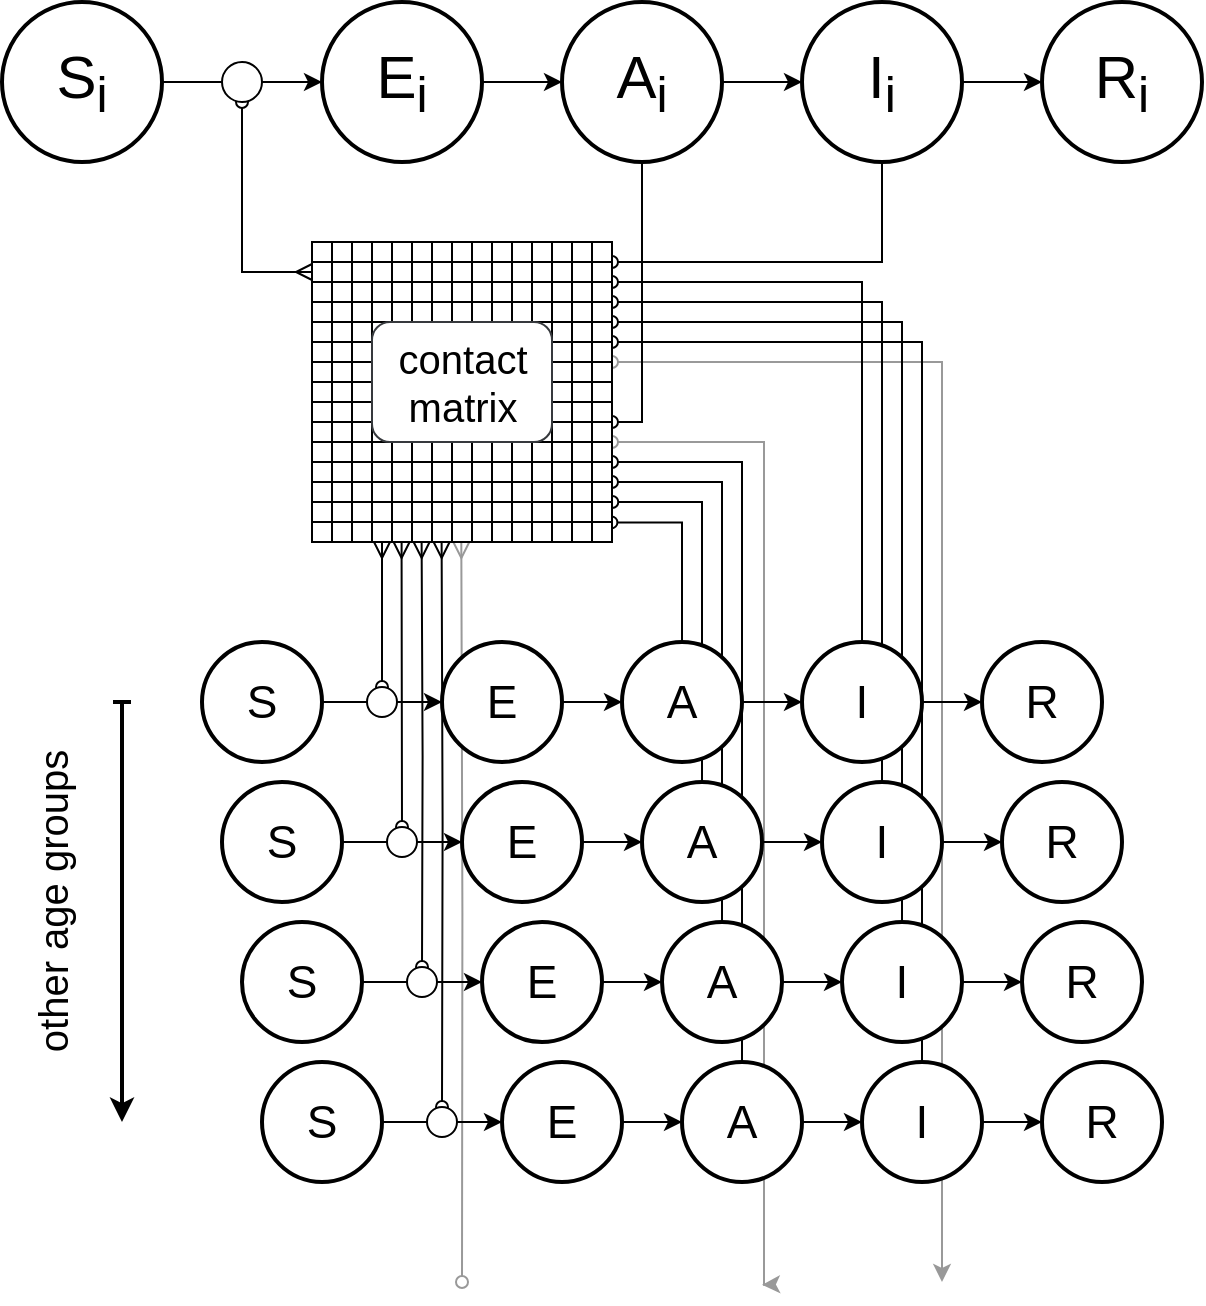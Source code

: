 <mxfile version="26.0.10">
  <diagram name="Page-1" id="dEMNDoJ9rNlFnituSnVK">
    <mxGraphModel dx="1967" dy="1597" grid="1" gridSize="10" guides="1" tooltips="1" connect="1" arrows="1" fold="1" page="1" pageScale="1" pageWidth="850" pageHeight="1100" math="0" shadow="0">
      <root>
        <mxCell id="0" />
        <mxCell id="1" parent="0" />
        <mxCell id="DlH9ydsDUNCEq7BIyBJi-363" style="edgeStyle=orthogonalEdgeStyle;rounded=0;orthogonalLoop=1;jettySize=auto;html=1;startArrow=oval;startFill=0;strokeColor=#999999;" edge="1" parent="1">
          <mxGeometry relative="1" as="geometry">
            <mxPoint x="550" y="1040" as="targetPoint" />
            <mxPoint x="385" y="580" as="sourcePoint" />
            <Array as="points">
              <mxPoint x="550" y="580" />
              <mxPoint x="550" y="1001" />
            </Array>
          </mxGeometry>
        </mxCell>
        <mxCell id="DlH9ydsDUNCEq7BIyBJi-362" style="edgeStyle=orthogonalEdgeStyle;rounded=0;orthogonalLoop=1;jettySize=auto;html=1;startArrow=oval;startFill=0;strokeColor=#999999;" edge="1" parent="1" source="DlH9ydsDUNCEq7BIyBJi-193">
          <mxGeometry relative="1" as="geometry">
            <mxPoint x="460" y="1041.429" as="targetPoint" />
            <Array as="points">
              <mxPoint x="461" y="620" />
              <mxPoint x="461" y="1041" />
            </Array>
          </mxGeometry>
        </mxCell>
        <mxCell id="DlH9ydsDUNCEq7BIyBJi-352" style="edgeStyle=orthogonalEdgeStyle;rounded=0;orthogonalLoop=1;jettySize=auto;html=1;endArrow=oval;endFill=0;" edge="1" parent="1" source="DlH9ydsDUNCEq7BIyBJi-291" target="DlH9ydsDUNCEq7BIyBJi-49">
          <mxGeometry relative="1" as="geometry">
            <Array as="points">
              <mxPoint x="510" y="540" />
            </Array>
          </mxGeometry>
        </mxCell>
        <mxCell id="DlH9ydsDUNCEq7BIyBJi-359" style="edgeStyle=orthogonalEdgeStyle;rounded=0;orthogonalLoop=1;jettySize=auto;html=1;endArrow=oval;endFill=0;" edge="1" parent="1" source="DlH9ydsDUNCEq7BIyBJi-306" target="DlH9ydsDUNCEq7BIyBJi-65">
          <mxGeometry relative="1" as="geometry">
            <mxPoint x="500" y="561.404" as="targetPoint" />
            <Array as="points">
              <mxPoint x="520" y="550" />
            </Array>
          </mxGeometry>
        </mxCell>
        <mxCell id="DlH9ydsDUNCEq7BIyBJi-360" style="edgeStyle=orthogonalEdgeStyle;rounded=0;orthogonalLoop=1;jettySize=auto;html=1;exitX=0.5;exitY=0;exitDx=0;exitDy=0;endArrow=oval;endFill=0;" edge="1" parent="1" source="DlH9ydsDUNCEq7BIyBJi-318" target="DlH9ydsDUNCEq7BIyBJi-81">
          <mxGeometry relative="1" as="geometry">
            <mxPoint x="450" y="560" as="targetPoint" />
            <Array as="points">
              <mxPoint x="530" y="560" />
            </Array>
          </mxGeometry>
        </mxCell>
        <mxCell id="DlH9ydsDUNCEq7BIyBJi-361" style="edgeStyle=orthogonalEdgeStyle;rounded=0;orthogonalLoop=1;jettySize=auto;html=1;endArrow=oval;endFill=0;" edge="1" parent="1" source="DlH9ydsDUNCEq7BIyBJi-331" target="DlH9ydsDUNCEq7BIyBJi-97">
          <mxGeometry relative="1" as="geometry">
            <Array as="points">
              <mxPoint x="540" y="570" />
            </Array>
          </mxGeometry>
        </mxCell>
        <mxCell id="DlH9ydsDUNCEq7BIyBJi-358" style="edgeStyle=orthogonalEdgeStyle;rounded=0;orthogonalLoop=1;jettySize=auto;html=1;endArrow=oval;endFill=0;" edge="1" parent="1" source="DlH9ydsDUNCEq7BIyBJi-329" target="DlH9ydsDUNCEq7BIyBJi-209">
          <mxGeometry relative="1" as="geometry">
            <Array as="points">
              <mxPoint x="450" y="630" />
            </Array>
          </mxGeometry>
        </mxCell>
        <mxCell id="DlH9ydsDUNCEq7BIyBJi-339" style="edgeStyle=orthogonalEdgeStyle;rounded=0;orthogonalLoop=1;jettySize=auto;html=1;entryX=0.5;entryY=0;entryDx=0;entryDy=0;endArrow=oval;endFill=0;startArrow=ERmany;startFill=0;" edge="1" parent="1" source="DlH9ydsDUNCEq7BIyBJi-257" target="DlH9ydsDUNCEq7BIyBJi-294">
          <mxGeometry relative="1" as="geometry">
            <Array as="points">
              <mxPoint x="270" y="680" />
              <mxPoint x="270" y="680" />
            </Array>
          </mxGeometry>
        </mxCell>
        <mxCell id="DlH9ydsDUNCEq7BIyBJi-353" style="edgeStyle=orthogonalEdgeStyle;rounded=0;orthogonalLoop=1;jettySize=auto;html=1;entryX=0.5;entryY=0;entryDx=0;entryDy=0;endArrow=oval;endFill=0;startArrow=ERmany;startFill=0;" edge="1" parent="1" target="DlH9ydsDUNCEq7BIyBJi-309">
          <mxGeometry relative="1" as="geometry">
            <mxPoint x="279.81" y="670" as="sourcePoint" />
            <mxPoint x="279.81" y="743" as="targetPoint" />
            <Array as="points">
              <mxPoint x="280" y="680" />
            </Array>
          </mxGeometry>
        </mxCell>
        <mxCell id="DlH9ydsDUNCEq7BIyBJi-354" style="edgeStyle=orthogonalEdgeStyle;rounded=0;orthogonalLoop=1;jettySize=auto;html=1;entryX=0.5;entryY=0;entryDx=0;entryDy=0;endArrow=oval;endFill=0;startArrow=ERmany;startFill=0;" edge="1" parent="1" target="DlH9ydsDUNCEq7BIyBJi-321">
          <mxGeometry relative="1" as="geometry">
            <mxPoint x="289.81" y="670" as="sourcePoint" />
            <mxPoint x="290" y="813" as="targetPoint" />
            <Array as="points" />
          </mxGeometry>
        </mxCell>
        <mxCell id="DlH9ydsDUNCEq7BIyBJi-355" style="edgeStyle=orthogonalEdgeStyle;rounded=0;orthogonalLoop=1;jettySize=auto;html=1;endArrow=oval;endFill=0;startArrow=ERmany;startFill=0;entryX=0.5;entryY=0;entryDx=0;entryDy=0;" edge="1" parent="1" target="DlH9ydsDUNCEq7BIyBJi-334">
          <mxGeometry relative="1" as="geometry">
            <mxPoint x="299.81" y="670" as="sourcePoint" />
            <mxPoint x="300" y="950" as="targetPoint" />
            <Array as="points" />
          </mxGeometry>
        </mxCell>
        <mxCell id="DlH9ydsDUNCEq7BIyBJi-357" style="edgeStyle=orthogonalEdgeStyle;rounded=0;orthogonalLoop=1;jettySize=auto;html=1;endArrow=oval;endFill=0;startArrow=ERmany;startFill=0;strokeColor=#999999;" edge="1" parent="1">
          <mxGeometry relative="1" as="geometry">
            <mxPoint x="309.66" y="670" as="sourcePoint" />
            <mxPoint x="310" y="1040" as="targetPoint" />
            <Array as="points" />
          </mxGeometry>
        </mxCell>
        <mxCell id="DlH9ydsDUNCEq7BIyBJi-348" style="edgeStyle=orthogonalEdgeStyle;rounded=0;orthogonalLoop=1;jettySize=auto;html=1;entryX=1.001;entryY=0;entryDx=0;entryDy=0;entryPerimeter=0;endArrow=oval;endFill=0;" edge="1" parent="1" source="DlH9ydsDUNCEq7BIyBJi-304" target="DlH9ydsDUNCEq7BIyBJi-241">
          <mxGeometry relative="1" as="geometry">
            <Array as="points">
              <mxPoint x="430" y="650" />
            </Array>
          </mxGeometry>
        </mxCell>
        <mxCell id="DlH9ydsDUNCEq7BIyBJi-343" style="edgeStyle=orthogonalEdgeStyle;rounded=0;orthogonalLoop=1;jettySize=auto;html=1;endArrow=oval;endFill=0;entryX=0.998;entryY=0.02;entryDx=0;entryDy=0;entryPerimeter=0;" edge="1" parent="1" source="DlH9ydsDUNCEq7BIyBJi-289" target="DlH9ydsDUNCEq7BIyBJi-257">
          <mxGeometry relative="1" as="geometry">
            <mxPoint x="390" y="660" as="targetPoint" />
            <Array as="points">
              <mxPoint x="420" y="660" />
            </Array>
          </mxGeometry>
        </mxCell>
        <mxCell id="DlH9ydsDUNCEq7BIyBJi-337" style="edgeStyle=orthogonalEdgeStyle;rounded=0;orthogonalLoop=1;jettySize=auto;html=1;exitX=0.5;exitY=0;exitDx=0;exitDy=0;endArrow=oval;endFill=0;" edge="1" parent="1" source="DlH9ydsDUNCEq7BIyBJi-316" target="DlH9ydsDUNCEq7BIyBJi-225">
          <mxGeometry relative="1" as="geometry">
            <Array as="points">
              <mxPoint x="440" y="640" />
            </Array>
          </mxGeometry>
        </mxCell>
        <mxCell id="DlH9ydsDUNCEq7BIyBJi-2" style="edgeStyle=orthogonalEdgeStyle;rounded=0;orthogonalLoop=1;jettySize=auto;html=1;entryX=0;entryY=0.5;entryDx=0;entryDy=0;endArrow=none;startFill=0;" edge="1" parent="1" source="DlH9ydsDUNCEq7BIyBJi-1" target="DlH9ydsDUNCEq7BIyBJi-277">
          <mxGeometry relative="1" as="geometry">
            <mxPoint x="200" y="440" as="targetPoint" />
          </mxGeometry>
        </mxCell>
        <mxCell id="DlH9ydsDUNCEq7BIyBJi-1" value="&lt;font style=&quot;font-size: 30px;&quot;&gt;S&lt;sub&gt;i&lt;/sub&gt;&lt;/font&gt;" style="ellipse;whiteSpace=wrap;html=1;aspect=fixed;strokeWidth=2;" vertex="1" parent="1">
          <mxGeometry x="80" y="400" width="80" height="80" as="geometry" />
        </mxCell>
        <mxCell id="DlH9ydsDUNCEq7BIyBJi-4" style="edgeStyle=orthogonalEdgeStyle;rounded=0;orthogonalLoop=1;jettySize=auto;html=1;" edge="1" parent="1" source="DlH9ydsDUNCEq7BIyBJi-3" target="DlH9ydsDUNCEq7BIyBJi-6">
          <mxGeometry relative="1" as="geometry">
            <mxPoint x="360" y="440" as="targetPoint" />
          </mxGeometry>
        </mxCell>
        <mxCell id="DlH9ydsDUNCEq7BIyBJi-3" value="E&lt;sub&gt;i&lt;/sub&gt;" style="ellipse;whiteSpace=wrap;html=1;fontSize=30;strokeWidth=2;" vertex="1" parent="1">
          <mxGeometry x="240" y="400" width="80" height="80" as="geometry" />
        </mxCell>
        <mxCell id="DlH9ydsDUNCEq7BIyBJi-10" style="edgeStyle=orthogonalEdgeStyle;rounded=0;orthogonalLoop=1;jettySize=auto;html=1;entryX=0;entryY=0.5;entryDx=0;entryDy=0;" edge="1" parent="1" source="DlH9ydsDUNCEq7BIyBJi-6" target="DlH9ydsDUNCEq7BIyBJi-9">
          <mxGeometry relative="1" as="geometry" />
        </mxCell>
        <mxCell id="DlH9ydsDUNCEq7BIyBJi-349" style="edgeStyle=orthogonalEdgeStyle;rounded=0;orthogonalLoop=1;jettySize=auto;html=1;endArrow=oval;endFill=0;" edge="1" parent="1" source="DlH9ydsDUNCEq7BIyBJi-6" target="DlH9ydsDUNCEq7BIyBJi-177">
          <mxGeometry relative="1" as="geometry">
            <Array as="points">
              <mxPoint x="400" y="610" />
            </Array>
          </mxGeometry>
        </mxCell>
        <mxCell id="DlH9ydsDUNCEq7BIyBJi-6" value="A&lt;sub&gt;i&lt;/sub&gt;" style="ellipse;whiteSpace=wrap;html=1;fontSize=30;strokeWidth=2;" vertex="1" parent="1">
          <mxGeometry x="360" y="400" width="80" height="80" as="geometry" />
        </mxCell>
        <mxCell id="DlH9ydsDUNCEq7BIyBJi-12" style="edgeStyle=orthogonalEdgeStyle;rounded=0;orthogonalLoop=1;jettySize=auto;html=1;entryX=0;entryY=0.5;entryDx=0;entryDy=0;" edge="1" parent="1" source="DlH9ydsDUNCEq7BIyBJi-9" target="DlH9ydsDUNCEq7BIyBJi-11">
          <mxGeometry relative="1" as="geometry" />
        </mxCell>
        <mxCell id="DlH9ydsDUNCEq7BIyBJi-350" style="edgeStyle=orthogonalEdgeStyle;rounded=0;orthogonalLoop=1;jettySize=auto;html=1;endArrow=oval;endFill=0;" edge="1" parent="1" source="DlH9ydsDUNCEq7BIyBJi-9" target="DlH9ydsDUNCEq7BIyBJi-33">
          <mxGeometry relative="1" as="geometry">
            <Array as="points">
              <mxPoint x="520" y="530" />
            </Array>
          </mxGeometry>
        </mxCell>
        <mxCell id="DlH9ydsDUNCEq7BIyBJi-9" value="I&lt;sub&gt;i&lt;/sub&gt;" style="ellipse;whiteSpace=wrap;html=1;fontSize=30;strokeWidth=2;" vertex="1" parent="1">
          <mxGeometry x="480" y="400" width="80" height="80" as="geometry" />
        </mxCell>
        <mxCell id="DlH9ydsDUNCEq7BIyBJi-11" value="R&lt;sub&gt;i&lt;/sub&gt;" style="ellipse;whiteSpace=wrap;html=1;fontSize=30;strokeWidth=2;" vertex="1" parent="1">
          <mxGeometry x="600" y="400" width="80" height="80" as="geometry" />
        </mxCell>
        <mxCell id="DlH9ydsDUNCEq7BIyBJi-32" value="" style="shape=table;startSize=0;container=1;collapsible=0;childLayout=tableLayout;" vertex="1" parent="1">
          <mxGeometry x="235" y="520" width="150" height="150" as="geometry" />
        </mxCell>
        <mxCell id="DlH9ydsDUNCEq7BIyBJi-33" value="" style="shape=tableRow;horizontal=0;startSize=0;swimlaneHead=0;swimlaneBody=0;strokeColor=inherit;top=0;left=0;bottom=0;right=0;collapsible=0;dropTarget=0;fillColor=none;points=[[0,0.5],[1,0.5]];portConstraint=eastwest;" vertex="1" parent="DlH9ydsDUNCEq7BIyBJi-32">
          <mxGeometry width="150" height="10" as="geometry" />
        </mxCell>
        <mxCell id="DlH9ydsDUNCEq7BIyBJi-34" value="" style="shape=partialRectangle;html=1;whiteSpace=wrap;connectable=0;strokeColor=inherit;overflow=hidden;fillColor=none;top=0;left=0;bottom=0;right=0;pointerEvents=1;" vertex="1" parent="DlH9ydsDUNCEq7BIyBJi-33">
          <mxGeometry width="10" height="10" as="geometry">
            <mxRectangle width="10" height="10" as="alternateBounds" />
          </mxGeometry>
        </mxCell>
        <mxCell id="DlH9ydsDUNCEq7BIyBJi-35" value="" style="shape=partialRectangle;html=1;whiteSpace=wrap;connectable=0;strokeColor=inherit;overflow=hidden;fillColor=none;top=0;left=0;bottom=0;right=0;pointerEvents=1;" vertex="1" parent="DlH9ydsDUNCEq7BIyBJi-33">
          <mxGeometry x="10" width="10" height="10" as="geometry">
            <mxRectangle width="10" height="10" as="alternateBounds" />
          </mxGeometry>
        </mxCell>
        <mxCell id="DlH9ydsDUNCEq7BIyBJi-36" value="" style="shape=partialRectangle;html=1;whiteSpace=wrap;connectable=0;strokeColor=inherit;overflow=hidden;fillColor=none;top=0;left=0;bottom=0;right=0;pointerEvents=1;" vertex="1" parent="DlH9ydsDUNCEq7BIyBJi-33">
          <mxGeometry x="20" width="10" height="10" as="geometry">
            <mxRectangle width="10" height="10" as="alternateBounds" />
          </mxGeometry>
        </mxCell>
        <mxCell id="DlH9ydsDUNCEq7BIyBJi-37" value="" style="shape=partialRectangle;html=1;whiteSpace=wrap;connectable=0;strokeColor=inherit;overflow=hidden;fillColor=none;top=0;left=0;bottom=0;right=0;pointerEvents=1;" vertex="1" parent="DlH9ydsDUNCEq7BIyBJi-33">
          <mxGeometry x="30" width="10" height="10" as="geometry">
            <mxRectangle width="10" height="10" as="alternateBounds" />
          </mxGeometry>
        </mxCell>
        <mxCell id="DlH9ydsDUNCEq7BIyBJi-38" value="" style="shape=partialRectangle;html=1;whiteSpace=wrap;connectable=0;strokeColor=inherit;overflow=hidden;fillColor=none;top=0;left=0;bottom=0;right=0;pointerEvents=1;" vertex="1" parent="DlH9ydsDUNCEq7BIyBJi-33">
          <mxGeometry x="40" width="10" height="10" as="geometry">
            <mxRectangle width="10" height="10" as="alternateBounds" />
          </mxGeometry>
        </mxCell>
        <mxCell id="DlH9ydsDUNCEq7BIyBJi-39" value="" style="shape=partialRectangle;html=1;whiteSpace=wrap;connectable=0;strokeColor=inherit;overflow=hidden;fillColor=none;top=0;left=0;bottom=0;right=0;pointerEvents=1;" vertex="1" parent="DlH9ydsDUNCEq7BIyBJi-33">
          <mxGeometry x="50" width="10" height="10" as="geometry">
            <mxRectangle width="10" height="10" as="alternateBounds" />
          </mxGeometry>
        </mxCell>
        <mxCell id="DlH9ydsDUNCEq7BIyBJi-40" value="" style="shape=partialRectangle;html=1;whiteSpace=wrap;connectable=0;strokeColor=inherit;overflow=hidden;fillColor=none;top=0;left=0;bottom=0;right=0;pointerEvents=1;" vertex="1" parent="DlH9ydsDUNCEq7BIyBJi-33">
          <mxGeometry x="60" width="10" height="10" as="geometry">
            <mxRectangle width="10" height="10" as="alternateBounds" />
          </mxGeometry>
        </mxCell>
        <mxCell id="DlH9ydsDUNCEq7BIyBJi-41" value="" style="shape=partialRectangle;html=1;whiteSpace=wrap;connectable=0;strokeColor=inherit;overflow=hidden;fillColor=none;top=0;left=0;bottom=0;right=0;pointerEvents=1;" vertex="1" parent="DlH9ydsDUNCEq7BIyBJi-33">
          <mxGeometry x="70" width="10" height="10" as="geometry">
            <mxRectangle width="10" height="10" as="alternateBounds" />
          </mxGeometry>
        </mxCell>
        <mxCell id="DlH9ydsDUNCEq7BIyBJi-42" value="" style="shape=partialRectangle;html=1;whiteSpace=wrap;connectable=0;strokeColor=inherit;overflow=hidden;fillColor=none;top=0;left=0;bottom=0;right=0;pointerEvents=1;" vertex="1" parent="DlH9ydsDUNCEq7BIyBJi-33">
          <mxGeometry x="80" width="10" height="10" as="geometry">
            <mxRectangle width="10" height="10" as="alternateBounds" />
          </mxGeometry>
        </mxCell>
        <mxCell id="DlH9ydsDUNCEq7BIyBJi-43" value="" style="shape=partialRectangle;html=1;whiteSpace=wrap;connectable=0;strokeColor=inherit;overflow=hidden;fillColor=none;top=0;left=0;bottom=0;right=0;pointerEvents=1;" vertex="1" parent="DlH9ydsDUNCEq7BIyBJi-33">
          <mxGeometry x="90" width="10" height="10" as="geometry">
            <mxRectangle width="10" height="10" as="alternateBounds" />
          </mxGeometry>
        </mxCell>
        <mxCell id="DlH9ydsDUNCEq7BIyBJi-44" value="" style="shape=partialRectangle;html=1;whiteSpace=wrap;connectable=0;strokeColor=inherit;overflow=hidden;fillColor=none;top=0;left=0;bottom=0;right=0;pointerEvents=1;" vertex="1" parent="DlH9ydsDUNCEq7BIyBJi-33">
          <mxGeometry x="100" width="10" height="10" as="geometry">
            <mxRectangle width="10" height="10" as="alternateBounds" />
          </mxGeometry>
        </mxCell>
        <mxCell id="DlH9ydsDUNCEq7BIyBJi-45" value="" style="shape=partialRectangle;html=1;whiteSpace=wrap;connectable=0;strokeColor=inherit;overflow=hidden;fillColor=none;top=0;left=0;bottom=0;right=0;pointerEvents=1;" vertex="1" parent="DlH9ydsDUNCEq7BIyBJi-33">
          <mxGeometry x="110" width="10" height="10" as="geometry">
            <mxRectangle width="10" height="10" as="alternateBounds" />
          </mxGeometry>
        </mxCell>
        <mxCell id="DlH9ydsDUNCEq7BIyBJi-46" value="" style="shape=partialRectangle;html=1;whiteSpace=wrap;connectable=0;strokeColor=inherit;overflow=hidden;fillColor=none;top=0;left=0;bottom=0;right=0;pointerEvents=1;" vertex="1" parent="DlH9ydsDUNCEq7BIyBJi-33">
          <mxGeometry x="120" width="10" height="10" as="geometry">
            <mxRectangle width="10" height="10" as="alternateBounds" />
          </mxGeometry>
        </mxCell>
        <mxCell id="DlH9ydsDUNCEq7BIyBJi-47" value="" style="shape=partialRectangle;html=1;whiteSpace=wrap;connectable=0;strokeColor=inherit;overflow=hidden;fillColor=none;top=0;left=0;bottom=0;right=0;pointerEvents=1;" vertex="1" parent="DlH9ydsDUNCEq7BIyBJi-33">
          <mxGeometry x="130" width="10" height="10" as="geometry">
            <mxRectangle width="10" height="10" as="alternateBounds" />
          </mxGeometry>
        </mxCell>
        <mxCell id="DlH9ydsDUNCEq7BIyBJi-48" value="" style="shape=partialRectangle;html=1;whiteSpace=wrap;connectable=0;strokeColor=inherit;overflow=hidden;fillColor=none;top=0;left=0;bottom=0;right=0;pointerEvents=1;" vertex="1" parent="DlH9ydsDUNCEq7BIyBJi-33">
          <mxGeometry x="140" width="10" height="10" as="geometry">
            <mxRectangle width="10" height="10" as="alternateBounds" />
          </mxGeometry>
        </mxCell>
        <mxCell id="DlH9ydsDUNCEq7BIyBJi-49" value="" style="shape=tableRow;horizontal=0;startSize=0;swimlaneHead=0;swimlaneBody=0;strokeColor=inherit;top=0;left=0;bottom=0;right=0;collapsible=0;dropTarget=0;fillColor=none;points=[[0,0.5],[1,0.5]];portConstraint=eastwest;" vertex="1" parent="DlH9ydsDUNCEq7BIyBJi-32">
          <mxGeometry y="10" width="150" height="10" as="geometry" />
        </mxCell>
        <mxCell id="DlH9ydsDUNCEq7BIyBJi-50" value="" style="shape=partialRectangle;html=1;whiteSpace=wrap;connectable=0;strokeColor=inherit;overflow=hidden;fillColor=none;top=0;left=0;bottom=0;right=0;pointerEvents=1;" vertex="1" parent="DlH9ydsDUNCEq7BIyBJi-49">
          <mxGeometry width="10" height="10" as="geometry">
            <mxRectangle width="10" height="10" as="alternateBounds" />
          </mxGeometry>
        </mxCell>
        <mxCell id="DlH9ydsDUNCEq7BIyBJi-51" value="" style="shape=partialRectangle;html=1;whiteSpace=wrap;connectable=0;strokeColor=inherit;overflow=hidden;fillColor=none;top=0;left=0;bottom=0;right=0;pointerEvents=1;" vertex="1" parent="DlH9ydsDUNCEq7BIyBJi-49">
          <mxGeometry x="10" width="10" height="10" as="geometry">
            <mxRectangle width="10" height="10" as="alternateBounds" />
          </mxGeometry>
        </mxCell>
        <mxCell id="DlH9ydsDUNCEq7BIyBJi-52" value="" style="shape=partialRectangle;html=1;whiteSpace=wrap;connectable=0;strokeColor=inherit;overflow=hidden;fillColor=none;top=0;left=0;bottom=0;right=0;pointerEvents=1;" vertex="1" parent="DlH9ydsDUNCEq7BIyBJi-49">
          <mxGeometry x="20" width="10" height="10" as="geometry">
            <mxRectangle width="10" height="10" as="alternateBounds" />
          </mxGeometry>
        </mxCell>
        <mxCell id="DlH9ydsDUNCEq7BIyBJi-53" value="" style="shape=partialRectangle;html=1;whiteSpace=wrap;connectable=0;strokeColor=inherit;overflow=hidden;fillColor=none;top=0;left=0;bottom=0;right=0;pointerEvents=1;" vertex="1" parent="DlH9ydsDUNCEq7BIyBJi-49">
          <mxGeometry x="30" width="10" height="10" as="geometry">
            <mxRectangle width="10" height="10" as="alternateBounds" />
          </mxGeometry>
        </mxCell>
        <mxCell id="DlH9ydsDUNCEq7BIyBJi-54" value="" style="shape=partialRectangle;html=1;whiteSpace=wrap;connectable=0;strokeColor=inherit;overflow=hidden;fillColor=none;top=0;left=0;bottom=0;right=0;pointerEvents=1;" vertex="1" parent="DlH9ydsDUNCEq7BIyBJi-49">
          <mxGeometry x="40" width="10" height="10" as="geometry">
            <mxRectangle width="10" height="10" as="alternateBounds" />
          </mxGeometry>
        </mxCell>
        <mxCell id="DlH9ydsDUNCEq7BIyBJi-55" value="" style="shape=partialRectangle;html=1;whiteSpace=wrap;connectable=0;strokeColor=inherit;overflow=hidden;fillColor=none;top=0;left=0;bottom=0;right=0;pointerEvents=1;" vertex="1" parent="DlH9ydsDUNCEq7BIyBJi-49">
          <mxGeometry x="50" width="10" height="10" as="geometry">
            <mxRectangle width="10" height="10" as="alternateBounds" />
          </mxGeometry>
        </mxCell>
        <mxCell id="DlH9ydsDUNCEq7BIyBJi-56" value="" style="shape=partialRectangle;html=1;whiteSpace=wrap;connectable=0;strokeColor=inherit;overflow=hidden;fillColor=none;top=0;left=0;bottom=0;right=0;pointerEvents=1;" vertex="1" parent="DlH9ydsDUNCEq7BIyBJi-49">
          <mxGeometry x="60" width="10" height="10" as="geometry">
            <mxRectangle width="10" height="10" as="alternateBounds" />
          </mxGeometry>
        </mxCell>
        <mxCell id="DlH9ydsDUNCEq7BIyBJi-57" value="" style="shape=partialRectangle;html=1;whiteSpace=wrap;connectable=0;strokeColor=inherit;overflow=hidden;fillColor=none;top=0;left=0;bottom=0;right=0;pointerEvents=1;" vertex="1" parent="DlH9ydsDUNCEq7BIyBJi-49">
          <mxGeometry x="70" width="10" height="10" as="geometry">
            <mxRectangle width="10" height="10" as="alternateBounds" />
          </mxGeometry>
        </mxCell>
        <mxCell id="DlH9ydsDUNCEq7BIyBJi-58" value="" style="shape=partialRectangle;html=1;whiteSpace=wrap;connectable=0;strokeColor=inherit;overflow=hidden;fillColor=none;top=0;left=0;bottom=0;right=0;pointerEvents=1;" vertex="1" parent="DlH9ydsDUNCEq7BIyBJi-49">
          <mxGeometry x="80" width="10" height="10" as="geometry">
            <mxRectangle width="10" height="10" as="alternateBounds" />
          </mxGeometry>
        </mxCell>
        <mxCell id="DlH9ydsDUNCEq7BIyBJi-59" value="" style="shape=partialRectangle;html=1;whiteSpace=wrap;connectable=0;strokeColor=inherit;overflow=hidden;fillColor=none;top=0;left=0;bottom=0;right=0;pointerEvents=1;" vertex="1" parent="DlH9ydsDUNCEq7BIyBJi-49">
          <mxGeometry x="90" width="10" height="10" as="geometry">
            <mxRectangle width="10" height="10" as="alternateBounds" />
          </mxGeometry>
        </mxCell>
        <mxCell id="DlH9ydsDUNCEq7BIyBJi-60" value="" style="shape=partialRectangle;html=1;whiteSpace=wrap;connectable=0;strokeColor=inherit;overflow=hidden;fillColor=none;top=0;left=0;bottom=0;right=0;pointerEvents=1;" vertex="1" parent="DlH9ydsDUNCEq7BIyBJi-49">
          <mxGeometry x="100" width="10" height="10" as="geometry">
            <mxRectangle width="10" height="10" as="alternateBounds" />
          </mxGeometry>
        </mxCell>
        <mxCell id="DlH9ydsDUNCEq7BIyBJi-61" value="" style="shape=partialRectangle;html=1;whiteSpace=wrap;connectable=0;strokeColor=inherit;overflow=hidden;fillColor=none;top=0;left=0;bottom=0;right=0;pointerEvents=1;" vertex="1" parent="DlH9ydsDUNCEq7BIyBJi-49">
          <mxGeometry x="110" width="10" height="10" as="geometry">
            <mxRectangle width="10" height="10" as="alternateBounds" />
          </mxGeometry>
        </mxCell>
        <mxCell id="DlH9ydsDUNCEq7BIyBJi-62" value="" style="shape=partialRectangle;html=1;whiteSpace=wrap;connectable=0;strokeColor=inherit;overflow=hidden;fillColor=none;top=0;left=0;bottom=0;right=0;pointerEvents=1;" vertex="1" parent="DlH9ydsDUNCEq7BIyBJi-49">
          <mxGeometry x="120" width="10" height="10" as="geometry">
            <mxRectangle width="10" height="10" as="alternateBounds" />
          </mxGeometry>
        </mxCell>
        <mxCell id="DlH9ydsDUNCEq7BIyBJi-63" value="" style="shape=partialRectangle;html=1;whiteSpace=wrap;connectable=0;strokeColor=inherit;overflow=hidden;fillColor=none;top=0;left=0;bottom=0;right=0;pointerEvents=1;" vertex="1" parent="DlH9ydsDUNCEq7BIyBJi-49">
          <mxGeometry x="130" width="10" height="10" as="geometry">
            <mxRectangle width="10" height="10" as="alternateBounds" />
          </mxGeometry>
        </mxCell>
        <mxCell id="DlH9ydsDUNCEq7BIyBJi-64" value="" style="shape=partialRectangle;html=1;whiteSpace=wrap;connectable=0;strokeColor=inherit;overflow=hidden;fillColor=none;top=0;left=0;bottom=0;right=0;pointerEvents=1;" vertex="1" parent="DlH9ydsDUNCEq7BIyBJi-49">
          <mxGeometry x="140" width="10" height="10" as="geometry">
            <mxRectangle width="10" height="10" as="alternateBounds" />
          </mxGeometry>
        </mxCell>
        <mxCell id="DlH9ydsDUNCEq7BIyBJi-65" value="" style="shape=tableRow;horizontal=0;startSize=0;swimlaneHead=0;swimlaneBody=0;strokeColor=inherit;top=0;left=0;bottom=0;right=0;collapsible=0;dropTarget=0;fillColor=none;points=[[0,0.5],[1,0.5]];portConstraint=eastwest;" vertex="1" parent="DlH9ydsDUNCEq7BIyBJi-32">
          <mxGeometry y="20" width="150" height="10" as="geometry" />
        </mxCell>
        <mxCell id="DlH9ydsDUNCEq7BIyBJi-66" value="" style="shape=partialRectangle;html=1;whiteSpace=wrap;connectable=0;strokeColor=inherit;overflow=hidden;fillColor=none;top=0;left=0;bottom=0;right=0;pointerEvents=1;" vertex="1" parent="DlH9ydsDUNCEq7BIyBJi-65">
          <mxGeometry width="10" height="10" as="geometry">
            <mxRectangle width="10" height="10" as="alternateBounds" />
          </mxGeometry>
        </mxCell>
        <mxCell id="DlH9ydsDUNCEq7BIyBJi-67" value="" style="shape=partialRectangle;html=1;whiteSpace=wrap;connectable=0;strokeColor=inherit;overflow=hidden;fillColor=none;top=0;left=0;bottom=0;right=0;pointerEvents=1;" vertex="1" parent="DlH9ydsDUNCEq7BIyBJi-65">
          <mxGeometry x="10" width="10" height="10" as="geometry">
            <mxRectangle width="10" height="10" as="alternateBounds" />
          </mxGeometry>
        </mxCell>
        <mxCell id="DlH9ydsDUNCEq7BIyBJi-68" value="" style="shape=partialRectangle;html=1;whiteSpace=wrap;connectable=0;strokeColor=inherit;overflow=hidden;fillColor=none;top=0;left=0;bottom=0;right=0;pointerEvents=1;" vertex="1" parent="DlH9ydsDUNCEq7BIyBJi-65">
          <mxGeometry x="20" width="10" height="10" as="geometry">
            <mxRectangle width="10" height="10" as="alternateBounds" />
          </mxGeometry>
        </mxCell>
        <mxCell id="DlH9ydsDUNCEq7BIyBJi-69" value="" style="shape=partialRectangle;html=1;whiteSpace=wrap;connectable=0;strokeColor=inherit;overflow=hidden;fillColor=none;top=0;left=0;bottom=0;right=0;pointerEvents=1;" vertex="1" parent="DlH9ydsDUNCEq7BIyBJi-65">
          <mxGeometry x="30" width="10" height="10" as="geometry">
            <mxRectangle width="10" height="10" as="alternateBounds" />
          </mxGeometry>
        </mxCell>
        <mxCell id="DlH9ydsDUNCEq7BIyBJi-70" value="" style="shape=partialRectangle;html=1;whiteSpace=wrap;connectable=0;strokeColor=inherit;overflow=hidden;fillColor=none;top=0;left=0;bottom=0;right=0;pointerEvents=1;" vertex="1" parent="DlH9ydsDUNCEq7BIyBJi-65">
          <mxGeometry x="40" width="10" height="10" as="geometry">
            <mxRectangle width="10" height="10" as="alternateBounds" />
          </mxGeometry>
        </mxCell>
        <mxCell id="DlH9ydsDUNCEq7BIyBJi-71" value="" style="shape=partialRectangle;html=1;whiteSpace=wrap;connectable=0;strokeColor=inherit;overflow=hidden;fillColor=none;top=0;left=0;bottom=0;right=0;pointerEvents=1;" vertex="1" parent="DlH9ydsDUNCEq7BIyBJi-65">
          <mxGeometry x="50" width="10" height="10" as="geometry">
            <mxRectangle width="10" height="10" as="alternateBounds" />
          </mxGeometry>
        </mxCell>
        <mxCell id="DlH9ydsDUNCEq7BIyBJi-72" value="" style="shape=partialRectangle;html=1;whiteSpace=wrap;connectable=0;strokeColor=inherit;overflow=hidden;fillColor=none;top=0;left=0;bottom=0;right=0;pointerEvents=1;" vertex="1" parent="DlH9ydsDUNCEq7BIyBJi-65">
          <mxGeometry x="60" width="10" height="10" as="geometry">
            <mxRectangle width="10" height="10" as="alternateBounds" />
          </mxGeometry>
        </mxCell>
        <mxCell id="DlH9ydsDUNCEq7BIyBJi-73" value="" style="shape=partialRectangle;html=1;whiteSpace=wrap;connectable=0;strokeColor=inherit;overflow=hidden;fillColor=none;top=0;left=0;bottom=0;right=0;pointerEvents=1;" vertex="1" parent="DlH9ydsDUNCEq7BIyBJi-65">
          <mxGeometry x="70" width="10" height="10" as="geometry">
            <mxRectangle width="10" height="10" as="alternateBounds" />
          </mxGeometry>
        </mxCell>
        <mxCell id="DlH9ydsDUNCEq7BIyBJi-74" value="" style="shape=partialRectangle;html=1;whiteSpace=wrap;connectable=0;strokeColor=inherit;overflow=hidden;fillColor=none;top=0;left=0;bottom=0;right=0;pointerEvents=1;" vertex="1" parent="DlH9ydsDUNCEq7BIyBJi-65">
          <mxGeometry x="80" width="10" height="10" as="geometry">
            <mxRectangle width="10" height="10" as="alternateBounds" />
          </mxGeometry>
        </mxCell>
        <mxCell id="DlH9ydsDUNCEq7BIyBJi-75" value="" style="shape=partialRectangle;html=1;whiteSpace=wrap;connectable=0;strokeColor=inherit;overflow=hidden;fillColor=none;top=0;left=0;bottom=0;right=0;pointerEvents=1;" vertex="1" parent="DlH9ydsDUNCEq7BIyBJi-65">
          <mxGeometry x="90" width="10" height="10" as="geometry">
            <mxRectangle width="10" height="10" as="alternateBounds" />
          </mxGeometry>
        </mxCell>
        <mxCell id="DlH9ydsDUNCEq7BIyBJi-76" value="" style="shape=partialRectangle;html=1;whiteSpace=wrap;connectable=0;strokeColor=inherit;overflow=hidden;fillColor=none;top=0;left=0;bottom=0;right=0;pointerEvents=1;" vertex="1" parent="DlH9ydsDUNCEq7BIyBJi-65">
          <mxGeometry x="100" width="10" height="10" as="geometry">
            <mxRectangle width="10" height="10" as="alternateBounds" />
          </mxGeometry>
        </mxCell>
        <mxCell id="DlH9ydsDUNCEq7BIyBJi-77" value="" style="shape=partialRectangle;html=1;whiteSpace=wrap;connectable=0;strokeColor=inherit;overflow=hidden;fillColor=none;top=0;left=0;bottom=0;right=0;pointerEvents=1;" vertex="1" parent="DlH9ydsDUNCEq7BIyBJi-65">
          <mxGeometry x="110" width="10" height="10" as="geometry">
            <mxRectangle width="10" height="10" as="alternateBounds" />
          </mxGeometry>
        </mxCell>
        <mxCell id="DlH9ydsDUNCEq7BIyBJi-78" value="" style="shape=partialRectangle;html=1;whiteSpace=wrap;connectable=0;strokeColor=inherit;overflow=hidden;fillColor=none;top=0;left=0;bottom=0;right=0;pointerEvents=1;" vertex="1" parent="DlH9ydsDUNCEq7BIyBJi-65">
          <mxGeometry x="120" width="10" height="10" as="geometry">
            <mxRectangle width="10" height="10" as="alternateBounds" />
          </mxGeometry>
        </mxCell>
        <mxCell id="DlH9ydsDUNCEq7BIyBJi-79" value="" style="shape=partialRectangle;html=1;whiteSpace=wrap;connectable=0;strokeColor=inherit;overflow=hidden;fillColor=none;top=0;left=0;bottom=0;right=0;pointerEvents=1;" vertex="1" parent="DlH9ydsDUNCEq7BIyBJi-65">
          <mxGeometry x="130" width="10" height="10" as="geometry">
            <mxRectangle width="10" height="10" as="alternateBounds" />
          </mxGeometry>
        </mxCell>
        <mxCell id="DlH9ydsDUNCEq7BIyBJi-80" value="" style="shape=partialRectangle;html=1;whiteSpace=wrap;connectable=0;strokeColor=inherit;overflow=hidden;fillColor=none;top=0;left=0;bottom=0;right=0;pointerEvents=1;" vertex="1" parent="DlH9ydsDUNCEq7BIyBJi-65">
          <mxGeometry x="140" width="10" height="10" as="geometry">
            <mxRectangle width="10" height="10" as="alternateBounds" />
          </mxGeometry>
        </mxCell>
        <mxCell id="DlH9ydsDUNCEq7BIyBJi-81" value="" style="shape=tableRow;horizontal=0;startSize=0;swimlaneHead=0;swimlaneBody=0;strokeColor=inherit;top=0;left=0;bottom=0;right=0;collapsible=0;dropTarget=0;fillColor=none;points=[[0,0.5],[1,0.5]];portConstraint=eastwest;" vertex="1" parent="DlH9ydsDUNCEq7BIyBJi-32">
          <mxGeometry y="30" width="150" height="10" as="geometry" />
        </mxCell>
        <mxCell id="DlH9ydsDUNCEq7BIyBJi-82" value="" style="shape=partialRectangle;html=1;whiteSpace=wrap;connectable=0;strokeColor=inherit;overflow=hidden;fillColor=none;top=0;left=0;bottom=0;right=0;pointerEvents=1;" vertex="1" parent="DlH9ydsDUNCEq7BIyBJi-81">
          <mxGeometry width="10" height="10" as="geometry">
            <mxRectangle width="10" height="10" as="alternateBounds" />
          </mxGeometry>
        </mxCell>
        <mxCell id="DlH9ydsDUNCEq7BIyBJi-83" value="" style="shape=partialRectangle;html=1;whiteSpace=wrap;connectable=0;strokeColor=inherit;overflow=hidden;fillColor=none;top=0;left=0;bottom=0;right=0;pointerEvents=1;" vertex="1" parent="DlH9ydsDUNCEq7BIyBJi-81">
          <mxGeometry x="10" width="10" height="10" as="geometry">
            <mxRectangle width="10" height="10" as="alternateBounds" />
          </mxGeometry>
        </mxCell>
        <mxCell id="DlH9ydsDUNCEq7BIyBJi-84" value="" style="shape=partialRectangle;html=1;whiteSpace=wrap;connectable=0;strokeColor=inherit;overflow=hidden;fillColor=none;top=0;left=0;bottom=0;right=0;pointerEvents=1;" vertex="1" parent="DlH9ydsDUNCEq7BIyBJi-81">
          <mxGeometry x="20" width="10" height="10" as="geometry">
            <mxRectangle width="10" height="10" as="alternateBounds" />
          </mxGeometry>
        </mxCell>
        <mxCell id="DlH9ydsDUNCEq7BIyBJi-85" value="" style="shape=partialRectangle;html=1;whiteSpace=wrap;connectable=0;strokeColor=inherit;overflow=hidden;fillColor=none;top=0;left=0;bottom=0;right=0;pointerEvents=1;" vertex="1" parent="DlH9ydsDUNCEq7BIyBJi-81">
          <mxGeometry x="30" width="10" height="10" as="geometry">
            <mxRectangle width="10" height="10" as="alternateBounds" />
          </mxGeometry>
        </mxCell>
        <mxCell id="DlH9ydsDUNCEq7BIyBJi-86" value="" style="shape=partialRectangle;html=1;whiteSpace=wrap;connectable=0;strokeColor=inherit;overflow=hidden;fillColor=none;top=0;left=0;bottom=0;right=0;pointerEvents=1;" vertex="1" parent="DlH9ydsDUNCEq7BIyBJi-81">
          <mxGeometry x="40" width="10" height="10" as="geometry">
            <mxRectangle width="10" height="10" as="alternateBounds" />
          </mxGeometry>
        </mxCell>
        <mxCell id="DlH9ydsDUNCEq7BIyBJi-87" value="" style="shape=partialRectangle;html=1;whiteSpace=wrap;connectable=0;strokeColor=inherit;overflow=hidden;fillColor=none;top=0;left=0;bottom=0;right=0;pointerEvents=1;" vertex="1" parent="DlH9ydsDUNCEq7BIyBJi-81">
          <mxGeometry x="50" width="10" height="10" as="geometry">
            <mxRectangle width="10" height="10" as="alternateBounds" />
          </mxGeometry>
        </mxCell>
        <mxCell id="DlH9ydsDUNCEq7BIyBJi-88" value="" style="shape=partialRectangle;html=1;whiteSpace=wrap;connectable=0;strokeColor=inherit;overflow=hidden;fillColor=none;top=0;left=0;bottom=0;right=0;pointerEvents=1;" vertex="1" parent="DlH9ydsDUNCEq7BIyBJi-81">
          <mxGeometry x="60" width="10" height="10" as="geometry">
            <mxRectangle width="10" height="10" as="alternateBounds" />
          </mxGeometry>
        </mxCell>
        <mxCell id="DlH9ydsDUNCEq7BIyBJi-89" value="" style="shape=partialRectangle;html=1;whiteSpace=wrap;connectable=0;strokeColor=inherit;overflow=hidden;fillColor=none;top=0;left=0;bottom=0;right=0;pointerEvents=1;" vertex="1" parent="DlH9ydsDUNCEq7BIyBJi-81">
          <mxGeometry x="70" width="10" height="10" as="geometry">
            <mxRectangle width="10" height="10" as="alternateBounds" />
          </mxGeometry>
        </mxCell>
        <mxCell id="DlH9ydsDUNCEq7BIyBJi-90" value="" style="shape=partialRectangle;html=1;whiteSpace=wrap;connectable=0;strokeColor=inherit;overflow=hidden;fillColor=none;top=0;left=0;bottom=0;right=0;pointerEvents=1;" vertex="1" parent="DlH9ydsDUNCEq7BIyBJi-81">
          <mxGeometry x="80" width="10" height="10" as="geometry">
            <mxRectangle width="10" height="10" as="alternateBounds" />
          </mxGeometry>
        </mxCell>
        <mxCell id="DlH9ydsDUNCEq7BIyBJi-91" value="" style="shape=partialRectangle;html=1;whiteSpace=wrap;connectable=0;strokeColor=inherit;overflow=hidden;fillColor=none;top=0;left=0;bottom=0;right=0;pointerEvents=1;" vertex="1" parent="DlH9ydsDUNCEq7BIyBJi-81">
          <mxGeometry x="90" width="10" height="10" as="geometry">
            <mxRectangle width="10" height="10" as="alternateBounds" />
          </mxGeometry>
        </mxCell>
        <mxCell id="DlH9ydsDUNCEq7BIyBJi-92" value="" style="shape=partialRectangle;html=1;whiteSpace=wrap;connectable=0;strokeColor=inherit;overflow=hidden;fillColor=none;top=0;left=0;bottom=0;right=0;pointerEvents=1;" vertex="1" parent="DlH9ydsDUNCEq7BIyBJi-81">
          <mxGeometry x="100" width="10" height="10" as="geometry">
            <mxRectangle width="10" height="10" as="alternateBounds" />
          </mxGeometry>
        </mxCell>
        <mxCell id="DlH9ydsDUNCEq7BIyBJi-93" value="" style="shape=partialRectangle;html=1;whiteSpace=wrap;connectable=0;strokeColor=inherit;overflow=hidden;fillColor=none;top=0;left=0;bottom=0;right=0;pointerEvents=1;" vertex="1" parent="DlH9ydsDUNCEq7BIyBJi-81">
          <mxGeometry x="110" width="10" height="10" as="geometry">
            <mxRectangle width="10" height="10" as="alternateBounds" />
          </mxGeometry>
        </mxCell>
        <mxCell id="DlH9ydsDUNCEq7BIyBJi-94" value="" style="shape=partialRectangle;html=1;whiteSpace=wrap;connectable=0;strokeColor=inherit;overflow=hidden;fillColor=none;top=0;left=0;bottom=0;right=0;pointerEvents=1;" vertex="1" parent="DlH9ydsDUNCEq7BIyBJi-81">
          <mxGeometry x="120" width="10" height="10" as="geometry">
            <mxRectangle width="10" height="10" as="alternateBounds" />
          </mxGeometry>
        </mxCell>
        <mxCell id="DlH9ydsDUNCEq7BIyBJi-95" value="" style="shape=partialRectangle;html=1;whiteSpace=wrap;connectable=0;strokeColor=inherit;overflow=hidden;fillColor=none;top=0;left=0;bottom=0;right=0;pointerEvents=1;" vertex="1" parent="DlH9ydsDUNCEq7BIyBJi-81">
          <mxGeometry x="130" width="10" height="10" as="geometry">
            <mxRectangle width="10" height="10" as="alternateBounds" />
          </mxGeometry>
        </mxCell>
        <mxCell id="DlH9ydsDUNCEq7BIyBJi-96" value="" style="shape=partialRectangle;html=1;whiteSpace=wrap;connectable=0;strokeColor=inherit;overflow=hidden;fillColor=none;top=0;left=0;bottom=0;right=0;pointerEvents=1;" vertex="1" parent="DlH9ydsDUNCEq7BIyBJi-81">
          <mxGeometry x="140" width="10" height="10" as="geometry">
            <mxRectangle width="10" height="10" as="alternateBounds" />
          </mxGeometry>
        </mxCell>
        <mxCell id="DlH9ydsDUNCEq7BIyBJi-97" value="" style="shape=tableRow;horizontal=0;startSize=0;swimlaneHead=0;swimlaneBody=0;strokeColor=inherit;top=0;left=0;bottom=0;right=0;collapsible=0;dropTarget=0;fillColor=none;points=[[0,0.5],[1,0.5]];portConstraint=eastwest;" vertex="1" parent="DlH9ydsDUNCEq7BIyBJi-32">
          <mxGeometry y="40" width="150" height="10" as="geometry" />
        </mxCell>
        <mxCell id="DlH9ydsDUNCEq7BIyBJi-98" value="" style="shape=partialRectangle;html=1;whiteSpace=wrap;connectable=0;strokeColor=inherit;overflow=hidden;fillColor=none;top=0;left=0;bottom=0;right=0;pointerEvents=1;" vertex="1" parent="DlH9ydsDUNCEq7BIyBJi-97">
          <mxGeometry width="10" height="10" as="geometry">
            <mxRectangle width="10" height="10" as="alternateBounds" />
          </mxGeometry>
        </mxCell>
        <mxCell id="DlH9ydsDUNCEq7BIyBJi-99" value="" style="shape=partialRectangle;html=1;whiteSpace=wrap;connectable=0;strokeColor=inherit;overflow=hidden;fillColor=none;top=0;left=0;bottom=0;right=0;pointerEvents=1;" vertex="1" parent="DlH9ydsDUNCEq7BIyBJi-97">
          <mxGeometry x="10" width="10" height="10" as="geometry">
            <mxRectangle width="10" height="10" as="alternateBounds" />
          </mxGeometry>
        </mxCell>
        <mxCell id="DlH9ydsDUNCEq7BIyBJi-100" value="" style="shape=partialRectangle;html=1;whiteSpace=wrap;connectable=0;strokeColor=inherit;overflow=hidden;fillColor=none;top=0;left=0;bottom=0;right=0;pointerEvents=1;" vertex="1" parent="DlH9ydsDUNCEq7BIyBJi-97">
          <mxGeometry x="20" width="10" height="10" as="geometry">
            <mxRectangle width="10" height="10" as="alternateBounds" />
          </mxGeometry>
        </mxCell>
        <mxCell id="DlH9ydsDUNCEq7BIyBJi-101" value="" style="shape=partialRectangle;html=1;whiteSpace=wrap;connectable=0;strokeColor=inherit;overflow=hidden;fillColor=none;top=0;left=0;bottom=0;right=0;pointerEvents=1;" vertex="1" parent="DlH9ydsDUNCEq7BIyBJi-97">
          <mxGeometry x="30" width="10" height="10" as="geometry">
            <mxRectangle width="10" height="10" as="alternateBounds" />
          </mxGeometry>
        </mxCell>
        <mxCell id="DlH9ydsDUNCEq7BIyBJi-102" value="" style="shape=partialRectangle;html=1;whiteSpace=wrap;connectable=0;strokeColor=inherit;overflow=hidden;fillColor=none;top=0;left=0;bottom=0;right=0;pointerEvents=1;" vertex="1" parent="DlH9ydsDUNCEq7BIyBJi-97">
          <mxGeometry x="40" width="10" height="10" as="geometry">
            <mxRectangle width="10" height="10" as="alternateBounds" />
          </mxGeometry>
        </mxCell>
        <mxCell id="DlH9ydsDUNCEq7BIyBJi-103" value="" style="shape=partialRectangle;html=1;whiteSpace=wrap;connectable=0;strokeColor=inherit;overflow=hidden;fillColor=none;top=0;left=0;bottom=0;right=0;pointerEvents=1;" vertex="1" parent="DlH9ydsDUNCEq7BIyBJi-97">
          <mxGeometry x="50" width="10" height="10" as="geometry">
            <mxRectangle width="10" height="10" as="alternateBounds" />
          </mxGeometry>
        </mxCell>
        <mxCell id="DlH9ydsDUNCEq7BIyBJi-104" value="" style="shape=partialRectangle;html=1;whiteSpace=wrap;connectable=0;strokeColor=inherit;overflow=hidden;fillColor=none;top=0;left=0;bottom=0;right=0;pointerEvents=1;" vertex="1" parent="DlH9ydsDUNCEq7BIyBJi-97">
          <mxGeometry x="60" width="10" height="10" as="geometry">
            <mxRectangle width="10" height="10" as="alternateBounds" />
          </mxGeometry>
        </mxCell>
        <mxCell id="DlH9ydsDUNCEq7BIyBJi-105" value="" style="shape=partialRectangle;html=1;whiteSpace=wrap;connectable=0;strokeColor=inherit;overflow=hidden;fillColor=none;top=0;left=0;bottom=0;right=0;pointerEvents=1;" vertex="1" parent="DlH9ydsDUNCEq7BIyBJi-97">
          <mxGeometry x="70" width="10" height="10" as="geometry">
            <mxRectangle width="10" height="10" as="alternateBounds" />
          </mxGeometry>
        </mxCell>
        <mxCell id="DlH9ydsDUNCEq7BIyBJi-106" value="" style="shape=partialRectangle;html=1;whiteSpace=wrap;connectable=0;strokeColor=inherit;overflow=hidden;fillColor=none;top=0;left=0;bottom=0;right=0;pointerEvents=1;" vertex="1" parent="DlH9ydsDUNCEq7BIyBJi-97">
          <mxGeometry x="80" width="10" height="10" as="geometry">
            <mxRectangle width="10" height="10" as="alternateBounds" />
          </mxGeometry>
        </mxCell>
        <mxCell id="DlH9ydsDUNCEq7BIyBJi-107" value="" style="shape=partialRectangle;html=1;whiteSpace=wrap;connectable=0;strokeColor=inherit;overflow=hidden;fillColor=none;top=0;left=0;bottom=0;right=0;pointerEvents=1;" vertex="1" parent="DlH9ydsDUNCEq7BIyBJi-97">
          <mxGeometry x="90" width="10" height="10" as="geometry">
            <mxRectangle width="10" height="10" as="alternateBounds" />
          </mxGeometry>
        </mxCell>
        <mxCell id="DlH9ydsDUNCEq7BIyBJi-108" value="" style="shape=partialRectangle;html=1;whiteSpace=wrap;connectable=0;strokeColor=inherit;overflow=hidden;fillColor=none;top=0;left=0;bottom=0;right=0;pointerEvents=1;" vertex="1" parent="DlH9ydsDUNCEq7BIyBJi-97">
          <mxGeometry x="100" width="10" height="10" as="geometry">
            <mxRectangle width="10" height="10" as="alternateBounds" />
          </mxGeometry>
        </mxCell>
        <mxCell id="DlH9ydsDUNCEq7BIyBJi-109" value="" style="shape=partialRectangle;html=1;whiteSpace=wrap;connectable=0;strokeColor=inherit;overflow=hidden;fillColor=none;top=0;left=0;bottom=0;right=0;pointerEvents=1;" vertex="1" parent="DlH9ydsDUNCEq7BIyBJi-97">
          <mxGeometry x="110" width="10" height="10" as="geometry">
            <mxRectangle width="10" height="10" as="alternateBounds" />
          </mxGeometry>
        </mxCell>
        <mxCell id="DlH9ydsDUNCEq7BIyBJi-110" value="" style="shape=partialRectangle;html=1;whiteSpace=wrap;connectable=0;strokeColor=inherit;overflow=hidden;fillColor=none;top=0;left=0;bottom=0;right=0;pointerEvents=1;" vertex="1" parent="DlH9ydsDUNCEq7BIyBJi-97">
          <mxGeometry x="120" width="10" height="10" as="geometry">
            <mxRectangle width="10" height="10" as="alternateBounds" />
          </mxGeometry>
        </mxCell>
        <mxCell id="DlH9ydsDUNCEq7BIyBJi-111" value="" style="shape=partialRectangle;html=1;whiteSpace=wrap;connectable=0;strokeColor=inherit;overflow=hidden;fillColor=none;top=0;left=0;bottom=0;right=0;pointerEvents=1;" vertex="1" parent="DlH9ydsDUNCEq7BIyBJi-97">
          <mxGeometry x="130" width="10" height="10" as="geometry">
            <mxRectangle width="10" height="10" as="alternateBounds" />
          </mxGeometry>
        </mxCell>
        <mxCell id="DlH9ydsDUNCEq7BIyBJi-112" value="" style="shape=partialRectangle;html=1;whiteSpace=wrap;connectable=0;strokeColor=inherit;overflow=hidden;fillColor=none;top=0;left=0;bottom=0;right=0;pointerEvents=1;" vertex="1" parent="DlH9ydsDUNCEq7BIyBJi-97">
          <mxGeometry x="140" width="10" height="10" as="geometry">
            <mxRectangle width="10" height="10" as="alternateBounds" />
          </mxGeometry>
        </mxCell>
        <mxCell id="DlH9ydsDUNCEq7BIyBJi-113" value="" style="shape=tableRow;horizontal=0;startSize=0;swimlaneHead=0;swimlaneBody=0;strokeColor=inherit;top=0;left=0;bottom=0;right=0;collapsible=0;dropTarget=0;fillColor=none;points=[[0,0.5],[1,0.5]];portConstraint=eastwest;" vertex="1" parent="DlH9ydsDUNCEq7BIyBJi-32">
          <mxGeometry y="50" width="150" height="10" as="geometry" />
        </mxCell>
        <mxCell id="DlH9ydsDUNCEq7BIyBJi-114" value="" style="shape=partialRectangle;html=1;whiteSpace=wrap;connectable=0;strokeColor=inherit;overflow=hidden;fillColor=none;top=0;left=0;bottom=0;right=0;pointerEvents=1;" vertex="1" parent="DlH9ydsDUNCEq7BIyBJi-113">
          <mxGeometry width="10" height="10" as="geometry">
            <mxRectangle width="10" height="10" as="alternateBounds" />
          </mxGeometry>
        </mxCell>
        <mxCell id="DlH9ydsDUNCEq7BIyBJi-115" value="" style="shape=partialRectangle;html=1;whiteSpace=wrap;connectable=0;strokeColor=inherit;overflow=hidden;fillColor=none;top=0;left=0;bottom=0;right=0;pointerEvents=1;" vertex="1" parent="DlH9ydsDUNCEq7BIyBJi-113">
          <mxGeometry x="10" width="10" height="10" as="geometry">
            <mxRectangle width="10" height="10" as="alternateBounds" />
          </mxGeometry>
        </mxCell>
        <mxCell id="DlH9ydsDUNCEq7BIyBJi-116" value="" style="shape=partialRectangle;html=1;whiteSpace=wrap;connectable=0;strokeColor=inherit;overflow=hidden;fillColor=none;top=0;left=0;bottom=0;right=0;pointerEvents=1;" vertex="1" parent="DlH9ydsDUNCEq7BIyBJi-113">
          <mxGeometry x="20" width="10" height="10" as="geometry">
            <mxRectangle width="10" height="10" as="alternateBounds" />
          </mxGeometry>
        </mxCell>
        <mxCell id="DlH9ydsDUNCEq7BIyBJi-117" value="" style="shape=partialRectangle;html=1;whiteSpace=wrap;connectable=0;strokeColor=inherit;overflow=hidden;fillColor=none;top=0;left=0;bottom=0;right=0;pointerEvents=1;" vertex="1" parent="DlH9ydsDUNCEq7BIyBJi-113">
          <mxGeometry x="30" width="10" height="10" as="geometry">
            <mxRectangle width="10" height="10" as="alternateBounds" />
          </mxGeometry>
        </mxCell>
        <mxCell id="DlH9ydsDUNCEq7BIyBJi-118" value="" style="shape=partialRectangle;html=1;whiteSpace=wrap;connectable=0;strokeColor=inherit;overflow=hidden;fillColor=none;top=0;left=0;bottom=0;right=0;pointerEvents=1;" vertex="1" parent="DlH9ydsDUNCEq7BIyBJi-113">
          <mxGeometry x="40" width="10" height="10" as="geometry">
            <mxRectangle width="10" height="10" as="alternateBounds" />
          </mxGeometry>
        </mxCell>
        <mxCell id="DlH9ydsDUNCEq7BIyBJi-119" value="" style="shape=partialRectangle;html=1;whiteSpace=wrap;connectable=0;strokeColor=inherit;overflow=hidden;fillColor=none;top=0;left=0;bottom=0;right=0;pointerEvents=1;" vertex="1" parent="DlH9ydsDUNCEq7BIyBJi-113">
          <mxGeometry x="50" width="10" height="10" as="geometry">
            <mxRectangle width="10" height="10" as="alternateBounds" />
          </mxGeometry>
        </mxCell>
        <mxCell id="DlH9ydsDUNCEq7BIyBJi-120" value="" style="shape=partialRectangle;html=1;whiteSpace=wrap;connectable=0;strokeColor=inherit;overflow=hidden;fillColor=none;top=0;left=0;bottom=0;right=0;pointerEvents=1;" vertex="1" parent="DlH9ydsDUNCEq7BIyBJi-113">
          <mxGeometry x="60" width="10" height="10" as="geometry">
            <mxRectangle width="10" height="10" as="alternateBounds" />
          </mxGeometry>
        </mxCell>
        <mxCell id="DlH9ydsDUNCEq7BIyBJi-121" value="" style="shape=partialRectangle;html=1;whiteSpace=wrap;connectable=0;strokeColor=inherit;overflow=hidden;fillColor=none;top=0;left=0;bottom=0;right=0;pointerEvents=1;" vertex="1" parent="DlH9ydsDUNCEq7BIyBJi-113">
          <mxGeometry x="70" width="10" height="10" as="geometry">
            <mxRectangle width="10" height="10" as="alternateBounds" />
          </mxGeometry>
        </mxCell>
        <mxCell id="DlH9ydsDUNCEq7BIyBJi-122" value="" style="shape=partialRectangle;html=1;whiteSpace=wrap;connectable=0;strokeColor=inherit;overflow=hidden;fillColor=none;top=0;left=0;bottom=0;right=0;pointerEvents=1;" vertex="1" parent="DlH9ydsDUNCEq7BIyBJi-113">
          <mxGeometry x="80" width="10" height="10" as="geometry">
            <mxRectangle width="10" height="10" as="alternateBounds" />
          </mxGeometry>
        </mxCell>
        <mxCell id="DlH9ydsDUNCEq7BIyBJi-123" value="" style="shape=partialRectangle;html=1;whiteSpace=wrap;connectable=0;strokeColor=inherit;overflow=hidden;fillColor=none;top=0;left=0;bottom=0;right=0;pointerEvents=1;" vertex="1" parent="DlH9ydsDUNCEq7BIyBJi-113">
          <mxGeometry x="90" width="10" height="10" as="geometry">
            <mxRectangle width="10" height="10" as="alternateBounds" />
          </mxGeometry>
        </mxCell>
        <mxCell id="DlH9ydsDUNCEq7BIyBJi-124" value="" style="shape=partialRectangle;html=1;whiteSpace=wrap;connectable=0;strokeColor=inherit;overflow=hidden;fillColor=none;top=0;left=0;bottom=0;right=0;pointerEvents=1;" vertex="1" parent="DlH9ydsDUNCEq7BIyBJi-113">
          <mxGeometry x="100" width="10" height="10" as="geometry">
            <mxRectangle width="10" height="10" as="alternateBounds" />
          </mxGeometry>
        </mxCell>
        <mxCell id="DlH9ydsDUNCEq7BIyBJi-125" value="" style="shape=partialRectangle;html=1;whiteSpace=wrap;connectable=0;strokeColor=inherit;overflow=hidden;fillColor=none;top=0;left=0;bottom=0;right=0;pointerEvents=1;" vertex="1" parent="DlH9ydsDUNCEq7BIyBJi-113">
          <mxGeometry x="110" width="10" height="10" as="geometry">
            <mxRectangle width="10" height="10" as="alternateBounds" />
          </mxGeometry>
        </mxCell>
        <mxCell id="DlH9ydsDUNCEq7BIyBJi-126" value="" style="shape=partialRectangle;html=1;whiteSpace=wrap;connectable=0;strokeColor=inherit;overflow=hidden;fillColor=none;top=0;left=0;bottom=0;right=0;pointerEvents=1;" vertex="1" parent="DlH9ydsDUNCEq7BIyBJi-113">
          <mxGeometry x="120" width="10" height="10" as="geometry">
            <mxRectangle width="10" height="10" as="alternateBounds" />
          </mxGeometry>
        </mxCell>
        <mxCell id="DlH9ydsDUNCEq7BIyBJi-127" value="" style="shape=partialRectangle;html=1;whiteSpace=wrap;connectable=0;strokeColor=inherit;overflow=hidden;fillColor=none;top=0;left=0;bottom=0;right=0;pointerEvents=1;" vertex="1" parent="DlH9ydsDUNCEq7BIyBJi-113">
          <mxGeometry x="130" width="10" height="10" as="geometry">
            <mxRectangle width="10" height="10" as="alternateBounds" />
          </mxGeometry>
        </mxCell>
        <mxCell id="DlH9ydsDUNCEq7BIyBJi-128" value="" style="shape=partialRectangle;html=1;whiteSpace=wrap;connectable=0;strokeColor=inherit;overflow=hidden;fillColor=none;top=0;left=0;bottom=0;right=0;pointerEvents=1;" vertex="1" parent="DlH9ydsDUNCEq7BIyBJi-113">
          <mxGeometry x="140" width="10" height="10" as="geometry">
            <mxRectangle width="10" height="10" as="alternateBounds" />
          </mxGeometry>
        </mxCell>
        <mxCell id="DlH9ydsDUNCEq7BIyBJi-129" value="" style="shape=tableRow;horizontal=0;startSize=0;swimlaneHead=0;swimlaneBody=0;strokeColor=inherit;top=0;left=0;bottom=0;right=0;collapsible=0;dropTarget=0;fillColor=none;points=[[0,0.5],[1,0.5]];portConstraint=eastwest;" vertex="1" parent="DlH9ydsDUNCEq7BIyBJi-32">
          <mxGeometry y="60" width="150" height="10" as="geometry" />
        </mxCell>
        <mxCell id="DlH9ydsDUNCEq7BIyBJi-130" value="" style="shape=partialRectangle;html=1;whiteSpace=wrap;connectable=0;strokeColor=inherit;overflow=hidden;fillColor=none;top=0;left=0;bottom=0;right=0;pointerEvents=1;" vertex="1" parent="DlH9ydsDUNCEq7BIyBJi-129">
          <mxGeometry width="10" height="10" as="geometry">
            <mxRectangle width="10" height="10" as="alternateBounds" />
          </mxGeometry>
        </mxCell>
        <mxCell id="DlH9ydsDUNCEq7BIyBJi-131" value="" style="shape=partialRectangle;html=1;whiteSpace=wrap;connectable=0;strokeColor=inherit;overflow=hidden;fillColor=none;top=0;left=0;bottom=0;right=0;pointerEvents=1;" vertex="1" parent="DlH9ydsDUNCEq7BIyBJi-129">
          <mxGeometry x="10" width="10" height="10" as="geometry">
            <mxRectangle width="10" height="10" as="alternateBounds" />
          </mxGeometry>
        </mxCell>
        <mxCell id="DlH9ydsDUNCEq7BIyBJi-132" value="" style="shape=partialRectangle;html=1;whiteSpace=wrap;connectable=0;strokeColor=inherit;overflow=hidden;fillColor=none;top=0;left=0;bottom=0;right=0;pointerEvents=1;" vertex="1" parent="DlH9ydsDUNCEq7BIyBJi-129">
          <mxGeometry x="20" width="10" height="10" as="geometry">
            <mxRectangle width="10" height="10" as="alternateBounds" />
          </mxGeometry>
        </mxCell>
        <mxCell id="DlH9ydsDUNCEq7BIyBJi-133" value="" style="shape=partialRectangle;html=1;whiteSpace=wrap;connectable=0;strokeColor=inherit;overflow=hidden;fillColor=none;top=0;left=0;bottom=0;right=0;pointerEvents=1;" vertex="1" parent="DlH9ydsDUNCEq7BIyBJi-129">
          <mxGeometry x="30" width="10" height="10" as="geometry">
            <mxRectangle width="10" height="10" as="alternateBounds" />
          </mxGeometry>
        </mxCell>
        <mxCell id="DlH9ydsDUNCEq7BIyBJi-134" value="" style="shape=partialRectangle;html=1;whiteSpace=wrap;connectable=0;strokeColor=inherit;overflow=hidden;fillColor=none;top=0;left=0;bottom=0;right=0;pointerEvents=1;" vertex="1" parent="DlH9ydsDUNCEq7BIyBJi-129">
          <mxGeometry x="40" width="10" height="10" as="geometry">
            <mxRectangle width="10" height="10" as="alternateBounds" />
          </mxGeometry>
        </mxCell>
        <mxCell id="DlH9ydsDUNCEq7BIyBJi-135" value="" style="shape=partialRectangle;html=1;whiteSpace=wrap;connectable=0;strokeColor=inherit;overflow=hidden;fillColor=none;top=0;left=0;bottom=0;right=0;pointerEvents=1;" vertex="1" parent="DlH9ydsDUNCEq7BIyBJi-129">
          <mxGeometry x="50" width="10" height="10" as="geometry">
            <mxRectangle width="10" height="10" as="alternateBounds" />
          </mxGeometry>
        </mxCell>
        <mxCell id="DlH9ydsDUNCEq7BIyBJi-136" value="" style="shape=partialRectangle;html=1;whiteSpace=wrap;connectable=0;strokeColor=inherit;overflow=hidden;fillColor=none;top=0;left=0;bottom=0;right=0;pointerEvents=1;" vertex="1" parent="DlH9ydsDUNCEq7BIyBJi-129">
          <mxGeometry x="60" width="10" height="10" as="geometry">
            <mxRectangle width="10" height="10" as="alternateBounds" />
          </mxGeometry>
        </mxCell>
        <mxCell id="DlH9ydsDUNCEq7BIyBJi-137" value="" style="shape=partialRectangle;html=1;whiteSpace=wrap;connectable=0;strokeColor=inherit;overflow=hidden;fillColor=none;top=0;left=0;bottom=0;right=0;pointerEvents=1;" vertex="1" parent="DlH9ydsDUNCEq7BIyBJi-129">
          <mxGeometry x="70" width="10" height="10" as="geometry">
            <mxRectangle width="10" height="10" as="alternateBounds" />
          </mxGeometry>
        </mxCell>
        <mxCell id="DlH9ydsDUNCEq7BIyBJi-138" value="" style="shape=partialRectangle;html=1;whiteSpace=wrap;connectable=0;strokeColor=inherit;overflow=hidden;fillColor=none;top=0;left=0;bottom=0;right=0;pointerEvents=1;" vertex="1" parent="DlH9ydsDUNCEq7BIyBJi-129">
          <mxGeometry x="80" width="10" height="10" as="geometry">
            <mxRectangle width="10" height="10" as="alternateBounds" />
          </mxGeometry>
        </mxCell>
        <mxCell id="DlH9ydsDUNCEq7BIyBJi-139" value="" style="shape=partialRectangle;html=1;whiteSpace=wrap;connectable=0;strokeColor=inherit;overflow=hidden;fillColor=none;top=0;left=0;bottom=0;right=0;pointerEvents=1;" vertex="1" parent="DlH9ydsDUNCEq7BIyBJi-129">
          <mxGeometry x="90" width="10" height="10" as="geometry">
            <mxRectangle width="10" height="10" as="alternateBounds" />
          </mxGeometry>
        </mxCell>
        <mxCell id="DlH9ydsDUNCEq7BIyBJi-140" value="" style="shape=partialRectangle;html=1;whiteSpace=wrap;connectable=0;strokeColor=inherit;overflow=hidden;fillColor=none;top=0;left=0;bottom=0;right=0;pointerEvents=1;" vertex="1" parent="DlH9ydsDUNCEq7BIyBJi-129">
          <mxGeometry x="100" width="10" height="10" as="geometry">
            <mxRectangle width="10" height="10" as="alternateBounds" />
          </mxGeometry>
        </mxCell>
        <mxCell id="DlH9ydsDUNCEq7BIyBJi-141" value="" style="shape=partialRectangle;html=1;whiteSpace=wrap;connectable=0;strokeColor=inherit;overflow=hidden;fillColor=none;top=0;left=0;bottom=0;right=0;pointerEvents=1;" vertex="1" parent="DlH9ydsDUNCEq7BIyBJi-129">
          <mxGeometry x="110" width="10" height="10" as="geometry">
            <mxRectangle width="10" height="10" as="alternateBounds" />
          </mxGeometry>
        </mxCell>
        <mxCell id="DlH9ydsDUNCEq7BIyBJi-142" value="" style="shape=partialRectangle;html=1;whiteSpace=wrap;connectable=0;strokeColor=inherit;overflow=hidden;fillColor=none;top=0;left=0;bottom=0;right=0;pointerEvents=1;" vertex="1" parent="DlH9ydsDUNCEq7BIyBJi-129">
          <mxGeometry x="120" width="10" height="10" as="geometry">
            <mxRectangle width="10" height="10" as="alternateBounds" />
          </mxGeometry>
        </mxCell>
        <mxCell id="DlH9ydsDUNCEq7BIyBJi-143" value="" style="shape=partialRectangle;html=1;whiteSpace=wrap;connectable=0;strokeColor=inherit;overflow=hidden;fillColor=none;top=0;left=0;bottom=0;right=0;pointerEvents=1;" vertex="1" parent="DlH9ydsDUNCEq7BIyBJi-129">
          <mxGeometry x="130" width="10" height="10" as="geometry">
            <mxRectangle width="10" height="10" as="alternateBounds" />
          </mxGeometry>
        </mxCell>
        <mxCell id="DlH9ydsDUNCEq7BIyBJi-144" value="" style="shape=partialRectangle;html=1;whiteSpace=wrap;connectable=0;strokeColor=inherit;overflow=hidden;fillColor=none;top=0;left=0;bottom=0;right=0;pointerEvents=1;" vertex="1" parent="DlH9ydsDUNCEq7BIyBJi-129">
          <mxGeometry x="140" width="10" height="10" as="geometry">
            <mxRectangle width="10" height="10" as="alternateBounds" />
          </mxGeometry>
        </mxCell>
        <mxCell id="DlH9ydsDUNCEq7BIyBJi-145" value="" style="shape=tableRow;horizontal=0;startSize=0;swimlaneHead=0;swimlaneBody=0;strokeColor=inherit;top=0;left=0;bottom=0;right=0;collapsible=0;dropTarget=0;fillColor=none;points=[[0,0.5],[1,0.5]];portConstraint=eastwest;" vertex="1" parent="DlH9ydsDUNCEq7BIyBJi-32">
          <mxGeometry y="70" width="150" height="10" as="geometry" />
        </mxCell>
        <mxCell id="DlH9ydsDUNCEq7BIyBJi-146" value="" style="shape=partialRectangle;html=1;whiteSpace=wrap;connectable=0;strokeColor=inherit;overflow=hidden;fillColor=none;top=0;left=0;bottom=0;right=0;pointerEvents=1;" vertex="1" parent="DlH9ydsDUNCEq7BIyBJi-145">
          <mxGeometry width="10" height="10" as="geometry">
            <mxRectangle width="10" height="10" as="alternateBounds" />
          </mxGeometry>
        </mxCell>
        <mxCell id="DlH9ydsDUNCEq7BIyBJi-147" value="" style="shape=partialRectangle;html=1;whiteSpace=wrap;connectable=0;strokeColor=inherit;overflow=hidden;fillColor=none;top=0;left=0;bottom=0;right=0;pointerEvents=1;" vertex="1" parent="DlH9ydsDUNCEq7BIyBJi-145">
          <mxGeometry x="10" width="10" height="10" as="geometry">
            <mxRectangle width="10" height="10" as="alternateBounds" />
          </mxGeometry>
        </mxCell>
        <mxCell id="DlH9ydsDUNCEq7BIyBJi-148" value="" style="shape=partialRectangle;html=1;whiteSpace=wrap;connectable=0;strokeColor=inherit;overflow=hidden;fillColor=none;top=0;left=0;bottom=0;right=0;pointerEvents=1;" vertex="1" parent="DlH9ydsDUNCEq7BIyBJi-145">
          <mxGeometry x="20" width="10" height="10" as="geometry">
            <mxRectangle width="10" height="10" as="alternateBounds" />
          </mxGeometry>
        </mxCell>
        <mxCell id="DlH9ydsDUNCEq7BIyBJi-149" value="" style="shape=partialRectangle;html=1;whiteSpace=wrap;connectable=0;strokeColor=inherit;overflow=hidden;fillColor=none;top=0;left=0;bottom=0;right=0;pointerEvents=1;" vertex="1" parent="DlH9ydsDUNCEq7BIyBJi-145">
          <mxGeometry x="30" width="10" height="10" as="geometry">
            <mxRectangle width="10" height="10" as="alternateBounds" />
          </mxGeometry>
        </mxCell>
        <mxCell id="DlH9ydsDUNCEq7BIyBJi-150" value="" style="shape=partialRectangle;html=1;whiteSpace=wrap;connectable=0;strokeColor=inherit;overflow=hidden;fillColor=none;top=0;left=0;bottom=0;right=0;pointerEvents=1;" vertex="1" parent="DlH9ydsDUNCEq7BIyBJi-145">
          <mxGeometry x="40" width="10" height="10" as="geometry">
            <mxRectangle width="10" height="10" as="alternateBounds" />
          </mxGeometry>
        </mxCell>
        <mxCell id="DlH9ydsDUNCEq7BIyBJi-151" value="" style="shape=partialRectangle;html=1;whiteSpace=wrap;connectable=0;strokeColor=inherit;overflow=hidden;fillColor=none;top=0;left=0;bottom=0;right=0;pointerEvents=1;" vertex="1" parent="DlH9ydsDUNCEq7BIyBJi-145">
          <mxGeometry x="50" width="10" height="10" as="geometry">
            <mxRectangle width="10" height="10" as="alternateBounds" />
          </mxGeometry>
        </mxCell>
        <mxCell id="DlH9ydsDUNCEq7BIyBJi-152" value="" style="shape=partialRectangle;html=1;whiteSpace=wrap;connectable=0;strokeColor=inherit;overflow=hidden;fillColor=none;top=0;left=0;bottom=0;right=0;pointerEvents=1;" vertex="1" parent="DlH9ydsDUNCEq7BIyBJi-145">
          <mxGeometry x="60" width="10" height="10" as="geometry">
            <mxRectangle width="10" height="10" as="alternateBounds" />
          </mxGeometry>
        </mxCell>
        <mxCell id="DlH9ydsDUNCEq7BIyBJi-153" value="" style="shape=partialRectangle;html=1;whiteSpace=wrap;connectable=0;strokeColor=inherit;overflow=hidden;fillColor=none;top=0;left=0;bottom=0;right=0;pointerEvents=1;" vertex="1" parent="DlH9ydsDUNCEq7BIyBJi-145">
          <mxGeometry x="70" width="10" height="10" as="geometry">
            <mxRectangle width="10" height="10" as="alternateBounds" />
          </mxGeometry>
        </mxCell>
        <mxCell id="DlH9ydsDUNCEq7BIyBJi-154" value="" style="shape=partialRectangle;html=1;whiteSpace=wrap;connectable=0;strokeColor=inherit;overflow=hidden;fillColor=none;top=0;left=0;bottom=0;right=0;pointerEvents=1;" vertex="1" parent="DlH9ydsDUNCEq7BIyBJi-145">
          <mxGeometry x="80" width="10" height="10" as="geometry">
            <mxRectangle width="10" height="10" as="alternateBounds" />
          </mxGeometry>
        </mxCell>
        <mxCell id="DlH9ydsDUNCEq7BIyBJi-155" value="" style="shape=partialRectangle;html=1;whiteSpace=wrap;connectable=0;strokeColor=inherit;overflow=hidden;fillColor=none;top=0;left=0;bottom=0;right=0;pointerEvents=1;" vertex="1" parent="DlH9ydsDUNCEq7BIyBJi-145">
          <mxGeometry x="90" width="10" height="10" as="geometry">
            <mxRectangle width="10" height="10" as="alternateBounds" />
          </mxGeometry>
        </mxCell>
        <mxCell id="DlH9ydsDUNCEq7BIyBJi-156" value="" style="shape=partialRectangle;html=1;whiteSpace=wrap;connectable=0;strokeColor=inherit;overflow=hidden;fillColor=none;top=0;left=0;bottom=0;right=0;pointerEvents=1;" vertex="1" parent="DlH9ydsDUNCEq7BIyBJi-145">
          <mxGeometry x="100" width="10" height="10" as="geometry">
            <mxRectangle width="10" height="10" as="alternateBounds" />
          </mxGeometry>
        </mxCell>
        <mxCell id="DlH9ydsDUNCEq7BIyBJi-157" value="" style="shape=partialRectangle;html=1;whiteSpace=wrap;connectable=0;strokeColor=inherit;overflow=hidden;fillColor=none;top=0;left=0;bottom=0;right=0;pointerEvents=1;" vertex="1" parent="DlH9ydsDUNCEq7BIyBJi-145">
          <mxGeometry x="110" width="10" height="10" as="geometry">
            <mxRectangle width="10" height="10" as="alternateBounds" />
          </mxGeometry>
        </mxCell>
        <mxCell id="DlH9ydsDUNCEq7BIyBJi-158" value="" style="shape=partialRectangle;html=1;whiteSpace=wrap;connectable=0;strokeColor=inherit;overflow=hidden;fillColor=none;top=0;left=0;bottom=0;right=0;pointerEvents=1;" vertex="1" parent="DlH9ydsDUNCEq7BIyBJi-145">
          <mxGeometry x="120" width="10" height="10" as="geometry">
            <mxRectangle width="10" height="10" as="alternateBounds" />
          </mxGeometry>
        </mxCell>
        <mxCell id="DlH9ydsDUNCEq7BIyBJi-159" value="" style="shape=partialRectangle;html=1;whiteSpace=wrap;connectable=0;strokeColor=inherit;overflow=hidden;fillColor=none;top=0;left=0;bottom=0;right=0;pointerEvents=1;" vertex="1" parent="DlH9ydsDUNCEq7BIyBJi-145">
          <mxGeometry x="130" width="10" height="10" as="geometry">
            <mxRectangle width="10" height="10" as="alternateBounds" />
          </mxGeometry>
        </mxCell>
        <mxCell id="DlH9ydsDUNCEq7BIyBJi-160" value="" style="shape=partialRectangle;html=1;whiteSpace=wrap;connectable=0;strokeColor=inherit;overflow=hidden;fillColor=none;top=0;left=0;bottom=0;right=0;pointerEvents=1;" vertex="1" parent="DlH9ydsDUNCEq7BIyBJi-145">
          <mxGeometry x="140" width="10" height="10" as="geometry">
            <mxRectangle width="10" height="10" as="alternateBounds" />
          </mxGeometry>
        </mxCell>
        <mxCell id="DlH9ydsDUNCEq7BIyBJi-161" value="" style="shape=tableRow;horizontal=0;startSize=0;swimlaneHead=0;swimlaneBody=0;strokeColor=inherit;top=0;left=0;bottom=0;right=0;collapsible=0;dropTarget=0;fillColor=none;points=[[0,0.5],[1,0.5]];portConstraint=eastwest;" vertex="1" parent="DlH9ydsDUNCEq7BIyBJi-32">
          <mxGeometry y="80" width="150" height="10" as="geometry" />
        </mxCell>
        <mxCell id="DlH9ydsDUNCEq7BIyBJi-162" value="" style="shape=partialRectangle;html=1;whiteSpace=wrap;connectable=0;strokeColor=inherit;overflow=hidden;fillColor=none;top=0;left=0;bottom=0;right=0;pointerEvents=1;" vertex="1" parent="DlH9ydsDUNCEq7BIyBJi-161">
          <mxGeometry width="10" height="10" as="geometry">
            <mxRectangle width="10" height="10" as="alternateBounds" />
          </mxGeometry>
        </mxCell>
        <mxCell id="DlH9ydsDUNCEq7BIyBJi-163" value="" style="shape=partialRectangle;html=1;whiteSpace=wrap;connectable=0;strokeColor=inherit;overflow=hidden;fillColor=none;top=0;left=0;bottom=0;right=0;pointerEvents=1;" vertex="1" parent="DlH9ydsDUNCEq7BIyBJi-161">
          <mxGeometry x="10" width="10" height="10" as="geometry">
            <mxRectangle width="10" height="10" as="alternateBounds" />
          </mxGeometry>
        </mxCell>
        <mxCell id="DlH9ydsDUNCEq7BIyBJi-164" value="" style="shape=partialRectangle;html=1;whiteSpace=wrap;connectable=0;strokeColor=inherit;overflow=hidden;fillColor=none;top=0;left=0;bottom=0;right=0;pointerEvents=1;" vertex="1" parent="DlH9ydsDUNCEq7BIyBJi-161">
          <mxGeometry x="20" width="10" height="10" as="geometry">
            <mxRectangle width="10" height="10" as="alternateBounds" />
          </mxGeometry>
        </mxCell>
        <mxCell id="DlH9ydsDUNCEq7BIyBJi-165" value="" style="shape=partialRectangle;html=1;whiteSpace=wrap;connectable=0;strokeColor=inherit;overflow=hidden;fillColor=none;top=0;left=0;bottom=0;right=0;pointerEvents=1;" vertex="1" parent="DlH9ydsDUNCEq7BIyBJi-161">
          <mxGeometry x="30" width="10" height="10" as="geometry">
            <mxRectangle width="10" height="10" as="alternateBounds" />
          </mxGeometry>
        </mxCell>
        <mxCell id="DlH9ydsDUNCEq7BIyBJi-166" value="" style="shape=partialRectangle;html=1;whiteSpace=wrap;connectable=0;strokeColor=inherit;overflow=hidden;fillColor=none;top=0;left=0;bottom=0;right=0;pointerEvents=1;" vertex="1" parent="DlH9ydsDUNCEq7BIyBJi-161">
          <mxGeometry x="40" width="10" height="10" as="geometry">
            <mxRectangle width="10" height="10" as="alternateBounds" />
          </mxGeometry>
        </mxCell>
        <mxCell id="DlH9ydsDUNCEq7BIyBJi-167" value="" style="shape=partialRectangle;html=1;whiteSpace=wrap;connectable=0;strokeColor=inherit;overflow=hidden;fillColor=none;top=0;left=0;bottom=0;right=0;pointerEvents=1;" vertex="1" parent="DlH9ydsDUNCEq7BIyBJi-161">
          <mxGeometry x="50" width="10" height="10" as="geometry">
            <mxRectangle width="10" height="10" as="alternateBounds" />
          </mxGeometry>
        </mxCell>
        <mxCell id="DlH9ydsDUNCEq7BIyBJi-168" value="" style="shape=partialRectangle;html=1;whiteSpace=wrap;connectable=0;strokeColor=inherit;overflow=hidden;fillColor=none;top=0;left=0;bottom=0;right=0;pointerEvents=1;" vertex="1" parent="DlH9ydsDUNCEq7BIyBJi-161">
          <mxGeometry x="60" width="10" height="10" as="geometry">
            <mxRectangle width="10" height="10" as="alternateBounds" />
          </mxGeometry>
        </mxCell>
        <mxCell id="DlH9ydsDUNCEq7BIyBJi-169" value="" style="shape=partialRectangle;html=1;whiteSpace=wrap;connectable=0;strokeColor=inherit;overflow=hidden;fillColor=none;top=0;left=0;bottom=0;right=0;pointerEvents=1;" vertex="1" parent="DlH9ydsDUNCEq7BIyBJi-161">
          <mxGeometry x="70" width="10" height="10" as="geometry">
            <mxRectangle width="10" height="10" as="alternateBounds" />
          </mxGeometry>
        </mxCell>
        <mxCell id="DlH9ydsDUNCEq7BIyBJi-170" value="" style="shape=partialRectangle;html=1;whiteSpace=wrap;connectable=0;strokeColor=inherit;overflow=hidden;fillColor=none;top=0;left=0;bottom=0;right=0;pointerEvents=1;" vertex="1" parent="DlH9ydsDUNCEq7BIyBJi-161">
          <mxGeometry x="80" width="10" height="10" as="geometry">
            <mxRectangle width="10" height="10" as="alternateBounds" />
          </mxGeometry>
        </mxCell>
        <mxCell id="DlH9ydsDUNCEq7BIyBJi-171" value="" style="shape=partialRectangle;html=1;whiteSpace=wrap;connectable=0;strokeColor=inherit;overflow=hidden;fillColor=none;top=0;left=0;bottom=0;right=0;pointerEvents=1;" vertex="1" parent="DlH9ydsDUNCEq7BIyBJi-161">
          <mxGeometry x="90" width="10" height="10" as="geometry">
            <mxRectangle width="10" height="10" as="alternateBounds" />
          </mxGeometry>
        </mxCell>
        <mxCell id="DlH9ydsDUNCEq7BIyBJi-172" value="" style="shape=partialRectangle;html=1;whiteSpace=wrap;connectable=0;strokeColor=inherit;overflow=hidden;fillColor=none;top=0;left=0;bottom=0;right=0;pointerEvents=1;" vertex="1" parent="DlH9ydsDUNCEq7BIyBJi-161">
          <mxGeometry x="100" width="10" height="10" as="geometry">
            <mxRectangle width="10" height="10" as="alternateBounds" />
          </mxGeometry>
        </mxCell>
        <mxCell id="DlH9ydsDUNCEq7BIyBJi-173" value="" style="shape=partialRectangle;html=1;whiteSpace=wrap;connectable=0;strokeColor=inherit;overflow=hidden;fillColor=none;top=0;left=0;bottom=0;right=0;pointerEvents=1;" vertex="1" parent="DlH9ydsDUNCEq7BIyBJi-161">
          <mxGeometry x="110" width="10" height="10" as="geometry">
            <mxRectangle width="10" height="10" as="alternateBounds" />
          </mxGeometry>
        </mxCell>
        <mxCell id="DlH9ydsDUNCEq7BIyBJi-174" value="" style="shape=partialRectangle;html=1;whiteSpace=wrap;connectable=0;strokeColor=inherit;overflow=hidden;fillColor=none;top=0;left=0;bottom=0;right=0;pointerEvents=1;" vertex="1" parent="DlH9ydsDUNCEq7BIyBJi-161">
          <mxGeometry x="120" width="10" height="10" as="geometry">
            <mxRectangle width="10" height="10" as="alternateBounds" />
          </mxGeometry>
        </mxCell>
        <mxCell id="DlH9ydsDUNCEq7BIyBJi-175" value="" style="shape=partialRectangle;html=1;whiteSpace=wrap;connectable=0;strokeColor=inherit;overflow=hidden;fillColor=none;top=0;left=0;bottom=0;right=0;pointerEvents=1;" vertex="1" parent="DlH9ydsDUNCEq7BIyBJi-161">
          <mxGeometry x="130" width="10" height="10" as="geometry">
            <mxRectangle width="10" height="10" as="alternateBounds" />
          </mxGeometry>
        </mxCell>
        <mxCell id="DlH9ydsDUNCEq7BIyBJi-176" value="" style="shape=partialRectangle;html=1;whiteSpace=wrap;connectable=0;strokeColor=inherit;overflow=hidden;fillColor=none;top=0;left=0;bottom=0;right=0;pointerEvents=1;" vertex="1" parent="DlH9ydsDUNCEq7BIyBJi-161">
          <mxGeometry x="140" width="10" height="10" as="geometry">
            <mxRectangle width="10" height="10" as="alternateBounds" />
          </mxGeometry>
        </mxCell>
        <mxCell id="DlH9ydsDUNCEq7BIyBJi-177" value="" style="shape=tableRow;horizontal=0;startSize=0;swimlaneHead=0;swimlaneBody=0;strokeColor=inherit;top=0;left=0;bottom=0;right=0;collapsible=0;dropTarget=0;fillColor=none;points=[[0,0.5],[1,0.5]];portConstraint=eastwest;" vertex="1" parent="DlH9ydsDUNCEq7BIyBJi-32">
          <mxGeometry y="90" width="150" height="10" as="geometry" />
        </mxCell>
        <mxCell id="DlH9ydsDUNCEq7BIyBJi-178" value="" style="shape=partialRectangle;html=1;whiteSpace=wrap;connectable=0;strokeColor=inherit;overflow=hidden;fillColor=none;top=0;left=0;bottom=0;right=0;pointerEvents=1;" vertex="1" parent="DlH9ydsDUNCEq7BIyBJi-177">
          <mxGeometry width="10" height="10" as="geometry">
            <mxRectangle width="10" height="10" as="alternateBounds" />
          </mxGeometry>
        </mxCell>
        <mxCell id="DlH9ydsDUNCEq7BIyBJi-179" value="" style="shape=partialRectangle;html=1;whiteSpace=wrap;connectable=0;strokeColor=inherit;overflow=hidden;fillColor=none;top=0;left=0;bottom=0;right=0;pointerEvents=1;" vertex="1" parent="DlH9ydsDUNCEq7BIyBJi-177">
          <mxGeometry x="10" width="10" height="10" as="geometry">
            <mxRectangle width="10" height="10" as="alternateBounds" />
          </mxGeometry>
        </mxCell>
        <mxCell id="DlH9ydsDUNCEq7BIyBJi-180" value="" style="shape=partialRectangle;html=1;whiteSpace=wrap;connectable=0;strokeColor=inherit;overflow=hidden;fillColor=none;top=0;left=0;bottom=0;right=0;pointerEvents=1;" vertex="1" parent="DlH9ydsDUNCEq7BIyBJi-177">
          <mxGeometry x="20" width="10" height="10" as="geometry">
            <mxRectangle width="10" height="10" as="alternateBounds" />
          </mxGeometry>
        </mxCell>
        <mxCell id="DlH9ydsDUNCEq7BIyBJi-181" value="" style="shape=partialRectangle;html=1;whiteSpace=wrap;connectable=0;strokeColor=inherit;overflow=hidden;fillColor=none;top=0;left=0;bottom=0;right=0;pointerEvents=1;" vertex="1" parent="DlH9ydsDUNCEq7BIyBJi-177">
          <mxGeometry x="30" width="10" height="10" as="geometry">
            <mxRectangle width="10" height="10" as="alternateBounds" />
          </mxGeometry>
        </mxCell>
        <mxCell id="DlH9ydsDUNCEq7BIyBJi-182" value="" style="shape=partialRectangle;html=1;whiteSpace=wrap;connectable=0;strokeColor=inherit;overflow=hidden;fillColor=none;top=0;left=0;bottom=0;right=0;pointerEvents=1;" vertex="1" parent="DlH9ydsDUNCEq7BIyBJi-177">
          <mxGeometry x="40" width="10" height="10" as="geometry">
            <mxRectangle width="10" height="10" as="alternateBounds" />
          </mxGeometry>
        </mxCell>
        <mxCell id="DlH9ydsDUNCEq7BIyBJi-183" value="" style="shape=partialRectangle;html=1;whiteSpace=wrap;connectable=0;strokeColor=inherit;overflow=hidden;fillColor=none;top=0;left=0;bottom=0;right=0;pointerEvents=1;" vertex="1" parent="DlH9ydsDUNCEq7BIyBJi-177">
          <mxGeometry x="50" width="10" height="10" as="geometry">
            <mxRectangle width="10" height="10" as="alternateBounds" />
          </mxGeometry>
        </mxCell>
        <mxCell id="DlH9ydsDUNCEq7BIyBJi-184" value="" style="shape=partialRectangle;html=1;whiteSpace=wrap;connectable=0;strokeColor=inherit;overflow=hidden;fillColor=none;top=0;left=0;bottom=0;right=0;pointerEvents=1;" vertex="1" parent="DlH9ydsDUNCEq7BIyBJi-177">
          <mxGeometry x="60" width="10" height="10" as="geometry">
            <mxRectangle width="10" height="10" as="alternateBounds" />
          </mxGeometry>
        </mxCell>
        <mxCell id="DlH9ydsDUNCEq7BIyBJi-185" value="" style="shape=partialRectangle;html=1;whiteSpace=wrap;connectable=0;strokeColor=inherit;overflow=hidden;fillColor=none;top=0;left=0;bottom=0;right=0;pointerEvents=1;" vertex="1" parent="DlH9ydsDUNCEq7BIyBJi-177">
          <mxGeometry x="70" width="10" height="10" as="geometry">
            <mxRectangle width="10" height="10" as="alternateBounds" />
          </mxGeometry>
        </mxCell>
        <mxCell id="DlH9ydsDUNCEq7BIyBJi-186" value="" style="shape=partialRectangle;html=1;whiteSpace=wrap;connectable=0;strokeColor=inherit;overflow=hidden;fillColor=none;top=0;left=0;bottom=0;right=0;pointerEvents=1;" vertex="1" parent="DlH9ydsDUNCEq7BIyBJi-177">
          <mxGeometry x="80" width="10" height="10" as="geometry">
            <mxRectangle width="10" height="10" as="alternateBounds" />
          </mxGeometry>
        </mxCell>
        <mxCell id="DlH9ydsDUNCEq7BIyBJi-187" value="" style="shape=partialRectangle;html=1;whiteSpace=wrap;connectable=0;strokeColor=inherit;overflow=hidden;fillColor=none;top=0;left=0;bottom=0;right=0;pointerEvents=1;" vertex="1" parent="DlH9ydsDUNCEq7BIyBJi-177">
          <mxGeometry x="90" width="10" height="10" as="geometry">
            <mxRectangle width="10" height="10" as="alternateBounds" />
          </mxGeometry>
        </mxCell>
        <mxCell id="DlH9ydsDUNCEq7BIyBJi-188" value="" style="shape=partialRectangle;html=1;whiteSpace=wrap;connectable=0;strokeColor=inherit;overflow=hidden;fillColor=none;top=0;left=0;bottom=0;right=0;pointerEvents=1;" vertex="1" parent="DlH9ydsDUNCEq7BIyBJi-177">
          <mxGeometry x="100" width="10" height="10" as="geometry">
            <mxRectangle width="10" height="10" as="alternateBounds" />
          </mxGeometry>
        </mxCell>
        <mxCell id="DlH9ydsDUNCEq7BIyBJi-189" value="" style="shape=partialRectangle;html=1;whiteSpace=wrap;connectable=0;strokeColor=inherit;overflow=hidden;fillColor=none;top=0;left=0;bottom=0;right=0;pointerEvents=1;" vertex="1" parent="DlH9ydsDUNCEq7BIyBJi-177">
          <mxGeometry x="110" width="10" height="10" as="geometry">
            <mxRectangle width="10" height="10" as="alternateBounds" />
          </mxGeometry>
        </mxCell>
        <mxCell id="DlH9ydsDUNCEq7BIyBJi-190" value="" style="shape=partialRectangle;html=1;whiteSpace=wrap;connectable=0;strokeColor=inherit;overflow=hidden;fillColor=none;top=0;left=0;bottom=0;right=0;pointerEvents=1;" vertex="1" parent="DlH9ydsDUNCEq7BIyBJi-177">
          <mxGeometry x="120" width="10" height="10" as="geometry">
            <mxRectangle width="10" height="10" as="alternateBounds" />
          </mxGeometry>
        </mxCell>
        <mxCell id="DlH9ydsDUNCEq7BIyBJi-191" value="" style="shape=partialRectangle;html=1;whiteSpace=wrap;connectable=0;strokeColor=inherit;overflow=hidden;fillColor=none;top=0;left=0;bottom=0;right=0;pointerEvents=1;" vertex="1" parent="DlH9ydsDUNCEq7BIyBJi-177">
          <mxGeometry x="130" width="10" height="10" as="geometry">
            <mxRectangle width="10" height="10" as="alternateBounds" />
          </mxGeometry>
        </mxCell>
        <mxCell id="DlH9ydsDUNCEq7BIyBJi-192" value="" style="shape=partialRectangle;html=1;whiteSpace=wrap;connectable=0;strokeColor=inherit;overflow=hidden;fillColor=none;top=0;left=0;bottom=0;right=0;pointerEvents=1;" vertex="1" parent="DlH9ydsDUNCEq7BIyBJi-177">
          <mxGeometry x="140" width="10" height="10" as="geometry">
            <mxRectangle width="10" height="10" as="alternateBounds" />
          </mxGeometry>
        </mxCell>
        <mxCell id="DlH9ydsDUNCEq7BIyBJi-193" value="" style="shape=tableRow;horizontal=0;startSize=0;swimlaneHead=0;swimlaneBody=0;strokeColor=inherit;top=0;left=0;bottom=0;right=0;collapsible=0;dropTarget=0;fillColor=none;points=[[0,0.5],[1,0.5]];portConstraint=eastwest;" vertex="1" parent="DlH9ydsDUNCEq7BIyBJi-32">
          <mxGeometry y="100" width="150" height="10" as="geometry" />
        </mxCell>
        <mxCell id="DlH9ydsDUNCEq7BIyBJi-194" value="" style="shape=partialRectangle;html=1;whiteSpace=wrap;connectable=0;strokeColor=inherit;overflow=hidden;fillColor=none;top=0;left=0;bottom=0;right=0;pointerEvents=1;" vertex="1" parent="DlH9ydsDUNCEq7BIyBJi-193">
          <mxGeometry width="10" height="10" as="geometry">
            <mxRectangle width="10" height="10" as="alternateBounds" />
          </mxGeometry>
        </mxCell>
        <mxCell id="DlH9ydsDUNCEq7BIyBJi-195" value="" style="shape=partialRectangle;html=1;whiteSpace=wrap;connectable=0;strokeColor=inherit;overflow=hidden;fillColor=none;top=0;left=0;bottom=0;right=0;pointerEvents=1;" vertex="1" parent="DlH9ydsDUNCEq7BIyBJi-193">
          <mxGeometry x="10" width="10" height="10" as="geometry">
            <mxRectangle width="10" height="10" as="alternateBounds" />
          </mxGeometry>
        </mxCell>
        <mxCell id="DlH9ydsDUNCEq7BIyBJi-196" value="" style="shape=partialRectangle;html=1;whiteSpace=wrap;connectable=0;strokeColor=inherit;overflow=hidden;fillColor=none;top=0;left=0;bottom=0;right=0;pointerEvents=1;" vertex="1" parent="DlH9ydsDUNCEq7BIyBJi-193">
          <mxGeometry x="20" width="10" height="10" as="geometry">
            <mxRectangle width="10" height="10" as="alternateBounds" />
          </mxGeometry>
        </mxCell>
        <mxCell id="DlH9ydsDUNCEq7BIyBJi-197" value="" style="shape=partialRectangle;html=1;whiteSpace=wrap;connectable=0;strokeColor=inherit;overflow=hidden;fillColor=none;top=0;left=0;bottom=0;right=0;pointerEvents=1;" vertex="1" parent="DlH9ydsDUNCEq7BIyBJi-193">
          <mxGeometry x="30" width="10" height="10" as="geometry">
            <mxRectangle width="10" height="10" as="alternateBounds" />
          </mxGeometry>
        </mxCell>
        <mxCell id="DlH9ydsDUNCEq7BIyBJi-198" value="" style="shape=partialRectangle;html=1;whiteSpace=wrap;connectable=0;strokeColor=inherit;overflow=hidden;fillColor=none;top=0;left=0;bottom=0;right=0;pointerEvents=1;" vertex="1" parent="DlH9ydsDUNCEq7BIyBJi-193">
          <mxGeometry x="40" width="10" height="10" as="geometry">
            <mxRectangle width="10" height="10" as="alternateBounds" />
          </mxGeometry>
        </mxCell>
        <mxCell id="DlH9ydsDUNCEq7BIyBJi-199" value="" style="shape=partialRectangle;html=1;whiteSpace=wrap;connectable=0;strokeColor=inherit;overflow=hidden;fillColor=none;top=0;left=0;bottom=0;right=0;pointerEvents=1;" vertex="1" parent="DlH9ydsDUNCEq7BIyBJi-193">
          <mxGeometry x="50" width="10" height="10" as="geometry">
            <mxRectangle width="10" height="10" as="alternateBounds" />
          </mxGeometry>
        </mxCell>
        <mxCell id="DlH9ydsDUNCEq7BIyBJi-200" value="" style="shape=partialRectangle;html=1;whiteSpace=wrap;connectable=0;strokeColor=inherit;overflow=hidden;fillColor=none;top=0;left=0;bottom=0;right=0;pointerEvents=1;" vertex="1" parent="DlH9ydsDUNCEq7BIyBJi-193">
          <mxGeometry x="60" width="10" height="10" as="geometry">
            <mxRectangle width="10" height="10" as="alternateBounds" />
          </mxGeometry>
        </mxCell>
        <mxCell id="DlH9ydsDUNCEq7BIyBJi-201" value="" style="shape=partialRectangle;html=1;whiteSpace=wrap;connectable=0;strokeColor=inherit;overflow=hidden;fillColor=none;top=0;left=0;bottom=0;right=0;pointerEvents=1;" vertex="1" parent="DlH9ydsDUNCEq7BIyBJi-193">
          <mxGeometry x="70" width="10" height="10" as="geometry">
            <mxRectangle width="10" height="10" as="alternateBounds" />
          </mxGeometry>
        </mxCell>
        <mxCell id="DlH9ydsDUNCEq7BIyBJi-202" value="" style="shape=partialRectangle;html=1;whiteSpace=wrap;connectable=0;strokeColor=inherit;overflow=hidden;fillColor=none;top=0;left=0;bottom=0;right=0;pointerEvents=1;" vertex="1" parent="DlH9ydsDUNCEq7BIyBJi-193">
          <mxGeometry x="80" width="10" height="10" as="geometry">
            <mxRectangle width="10" height="10" as="alternateBounds" />
          </mxGeometry>
        </mxCell>
        <mxCell id="DlH9ydsDUNCEq7BIyBJi-203" value="" style="shape=partialRectangle;html=1;whiteSpace=wrap;connectable=0;strokeColor=inherit;overflow=hidden;fillColor=none;top=0;left=0;bottom=0;right=0;pointerEvents=1;" vertex="1" parent="DlH9ydsDUNCEq7BIyBJi-193">
          <mxGeometry x="90" width="10" height="10" as="geometry">
            <mxRectangle width="10" height="10" as="alternateBounds" />
          </mxGeometry>
        </mxCell>
        <mxCell id="DlH9ydsDUNCEq7BIyBJi-204" value="" style="shape=partialRectangle;html=1;whiteSpace=wrap;connectable=0;strokeColor=inherit;overflow=hidden;fillColor=none;top=0;left=0;bottom=0;right=0;pointerEvents=1;" vertex="1" parent="DlH9ydsDUNCEq7BIyBJi-193">
          <mxGeometry x="100" width="10" height="10" as="geometry">
            <mxRectangle width="10" height="10" as="alternateBounds" />
          </mxGeometry>
        </mxCell>
        <mxCell id="DlH9ydsDUNCEq7BIyBJi-205" value="" style="shape=partialRectangle;html=1;whiteSpace=wrap;connectable=0;strokeColor=inherit;overflow=hidden;fillColor=none;top=0;left=0;bottom=0;right=0;pointerEvents=1;" vertex="1" parent="DlH9ydsDUNCEq7BIyBJi-193">
          <mxGeometry x="110" width="10" height="10" as="geometry">
            <mxRectangle width="10" height="10" as="alternateBounds" />
          </mxGeometry>
        </mxCell>
        <mxCell id="DlH9ydsDUNCEq7BIyBJi-206" value="" style="shape=partialRectangle;html=1;whiteSpace=wrap;connectable=0;strokeColor=inherit;overflow=hidden;fillColor=none;top=0;left=0;bottom=0;right=0;pointerEvents=1;" vertex="1" parent="DlH9ydsDUNCEq7BIyBJi-193">
          <mxGeometry x="120" width="10" height="10" as="geometry">
            <mxRectangle width="10" height="10" as="alternateBounds" />
          </mxGeometry>
        </mxCell>
        <mxCell id="DlH9ydsDUNCEq7BIyBJi-207" value="" style="shape=partialRectangle;html=1;whiteSpace=wrap;connectable=0;strokeColor=inherit;overflow=hidden;fillColor=none;top=0;left=0;bottom=0;right=0;pointerEvents=1;" vertex="1" parent="DlH9ydsDUNCEq7BIyBJi-193">
          <mxGeometry x="130" width="10" height="10" as="geometry">
            <mxRectangle width="10" height="10" as="alternateBounds" />
          </mxGeometry>
        </mxCell>
        <mxCell id="DlH9ydsDUNCEq7BIyBJi-208" value="" style="shape=partialRectangle;html=1;whiteSpace=wrap;connectable=0;strokeColor=inherit;overflow=hidden;fillColor=none;top=0;left=0;bottom=0;right=0;pointerEvents=1;" vertex="1" parent="DlH9ydsDUNCEq7BIyBJi-193">
          <mxGeometry x="140" width="10" height="10" as="geometry">
            <mxRectangle width="10" height="10" as="alternateBounds" />
          </mxGeometry>
        </mxCell>
        <mxCell id="DlH9ydsDUNCEq7BIyBJi-209" value="" style="shape=tableRow;horizontal=0;startSize=0;swimlaneHead=0;swimlaneBody=0;strokeColor=inherit;top=0;left=0;bottom=0;right=0;collapsible=0;dropTarget=0;fillColor=none;points=[[0,0.5],[1,0.5]];portConstraint=eastwest;" vertex="1" parent="DlH9ydsDUNCEq7BIyBJi-32">
          <mxGeometry y="110" width="150" height="10" as="geometry" />
        </mxCell>
        <mxCell id="DlH9ydsDUNCEq7BIyBJi-210" value="" style="shape=partialRectangle;html=1;whiteSpace=wrap;connectable=0;strokeColor=inherit;overflow=hidden;fillColor=none;top=0;left=0;bottom=0;right=0;pointerEvents=1;" vertex="1" parent="DlH9ydsDUNCEq7BIyBJi-209">
          <mxGeometry width="10" height="10" as="geometry">
            <mxRectangle width="10" height="10" as="alternateBounds" />
          </mxGeometry>
        </mxCell>
        <mxCell id="DlH9ydsDUNCEq7BIyBJi-211" value="" style="shape=partialRectangle;html=1;whiteSpace=wrap;connectable=0;strokeColor=inherit;overflow=hidden;fillColor=none;top=0;left=0;bottom=0;right=0;pointerEvents=1;" vertex="1" parent="DlH9ydsDUNCEq7BIyBJi-209">
          <mxGeometry x="10" width="10" height="10" as="geometry">
            <mxRectangle width="10" height="10" as="alternateBounds" />
          </mxGeometry>
        </mxCell>
        <mxCell id="DlH9ydsDUNCEq7BIyBJi-212" value="" style="shape=partialRectangle;html=1;whiteSpace=wrap;connectable=0;strokeColor=inherit;overflow=hidden;fillColor=none;top=0;left=0;bottom=0;right=0;pointerEvents=1;" vertex="1" parent="DlH9ydsDUNCEq7BIyBJi-209">
          <mxGeometry x="20" width="10" height="10" as="geometry">
            <mxRectangle width="10" height="10" as="alternateBounds" />
          </mxGeometry>
        </mxCell>
        <mxCell id="DlH9ydsDUNCEq7BIyBJi-213" value="" style="shape=partialRectangle;html=1;whiteSpace=wrap;connectable=0;strokeColor=inherit;overflow=hidden;fillColor=none;top=0;left=0;bottom=0;right=0;pointerEvents=1;" vertex="1" parent="DlH9ydsDUNCEq7BIyBJi-209">
          <mxGeometry x="30" width="10" height="10" as="geometry">
            <mxRectangle width="10" height="10" as="alternateBounds" />
          </mxGeometry>
        </mxCell>
        <mxCell id="DlH9ydsDUNCEq7BIyBJi-214" value="" style="shape=partialRectangle;html=1;whiteSpace=wrap;connectable=0;strokeColor=inherit;overflow=hidden;fillColor=none;top=0;left=0;bottom=0;right=0;pointerEvents=1;" vertex="1" parent="DlH9ydsDUNCEq7BIyBJi-209">
          <mxGeometry x="40" width="10" height="10" as="geometry">
            <mxRectangle width="10" height="10" as="alternateBounds" />
          </mxGeometry>
        </mxCell>
        <mxCell id="DlH9ydsDUNCEq7BIyBJi-215" value="" style="shape=partialRectangle;html=1;whiteSpace=wrap;connectable=0;strokeColor=inherit;overflow=hidden;fillColor=none;top=0;left=0;bottom=0;right=0;pointerEvents=1;" vertex="1" parent="DlH9ydsDUNCEq7BIyBJi-209">
          <mxGeometry x="50" width="10" height="10" as="geometry">
            <mxRectangle width="10" height="10" as="alternateBounds" />
          </mxGeometry>
        </mxCell>
        <mxCell id="DlH9ydsDUNCEq7BIyBJi-216" value="" style="shape=partialRectangle;html=1;whiteSpace=wrap;connectable=0;strokeColor=inherit;overflow=hidden;fillColor=none;top=0;left=0;bottom=0;right=0;pointerEvents=1;" vertex="1" parent="DlH9ydsDUNCEq7BIyBJi-209">
          <mxGeometry x="60" width="10" height="10" as="geometry">
            <mxRectangle width="10" height="10" as="alternateBounds" />
          </mxGeometry>
        </mxCell>
        <mxCell id="DlH9ydsDUNCEq7BIyBJi-217" value="" style="shape=partialRectangle;html=1;whiteSpace=wrap;connectable=0;strokeColor=inherit;overflow=hidden;fillColor=none;top=0;left=0;bottom=0;right=0;pointerEvents=1;" vertex="1" parent="DlH9ydsDUNCEq7BIyBJi-209">
          <mxGeometry x="70" width="10" height="10" as="geometry">
            <mxRectangle width="10" height="10" as="alternateBounds" />
          </mxGeometry>
        </mxCell>
        <mxCell id="DlH9ydsDUNCEq7BIyBJi-218" value="" style="shape=partialRectangle;html=1;whiteSpace=wrap;connectable=0;strokeColor=inherit;overflow=hidden;fillColor=none;top=0;left=0;bottom=0;right=0;pointerEvents=1;" vertex="1" parent="DlH9ydsDUNCEq7BIyBJi-209">
          <mxGeometry x="80" width="10" height="10" as="geometry">
            <mxRectangle width="10" height="10" as="alternateBounds" />
          </mxGeometry>
        </mxCell>
        <mxCell id="DlH9ydsDUNCEq7BIyBJi-219" value="" style="shape=partialRectangle;html=1;whiteSpace=wrap;connectable=0;strokeColor=inherit;overflow=hidden;fillColor=none;top=0;left=0;bottom=0;right=0;pointerEvents=1;" vertex="1" parent="DlH9ydsDUNCEq7BIyBJi-209">
          <mxGeometry x="90" width="10" height="10" as="geometry">
            <mxRectangle width="10" height="10" as="alternateBounds" />
          </mxGeometry>
        </mxCell>
        <mxCell id="DlH9ydsDUNCEq7BIyBJi-220" value="" style="shape=partialRectangle;html=1;whiteSpace=wrap;connectable=0;strokeColor=inherit;overflow=hidden;fillColor=none;top=0;left=0;bottom=0;right=0;pointerEvents=1;" vertex="1" parent="DlH9ydsDUNCEq7BIyBJi-209">
          <mxGeometry x="100" width="10" height="10" as="geometry">
            <mxRectangle width="10" height="10" as="alternateBounds" />
          </mxGeometry>
        </mxCell>
        <mxCell id="DlH9ydsDUNCEq7BIyBJi-221" value="" style="shape=partialRectangle;html=1;whiteSpace=wrap;connectable=0;strokeColor=inherit;overflow=hidden;fillColor=none;top=0;left=0;bottom=0;right=0;pointerEvents=1;" vertex="1" parent="DlH9ydsDUNCEq7BIyBJi-209">
          <mxGeometry x="110" width="10" height="10" as="geometry">
            <mxRectangle width="10" height="10" as="alternateBounds" />
          </mxGeometry>
        </mxCell>
        <mxCell id="DlH9ydsDUNCEq7BIyBJi-222" value="" style="shape=partialRectangle;html=1;whiteSpace=wrap;connectable=0;strokeColor=inherit;overflow=hidden;fillColor=none;top=0;left=0;bottom=0;right=0;pointerEvents=1;" vertex="1" parent="DlH9ydsDUNCEq7BIyBJi-209">
          <mxGeometry x="120" width="10" height="10" as="geometry">
            <mxRectangle width="10" height="10" as="alternateBounds" />
          </mxGeometry>
        </mxCell>
        <mxCell id="DlH9ydsDUNCEq7BIyBJi-223" value="" style="shape=partialRectangle;html=1;whiteSpace=wrap;connectable=0;strokeColor=inherit;overflow=hidden;fillColor=none;top=0;left=0;bottom=0;right=0;pointerEvents=1;" vertex="1" parent="DlH9ydsDUNCEq7BIyBJi-209">
          <mxGeometry x="130" width="10" height="10" as="geometry">
            <mxRectangle width="10" height="10" as="alternateBounds" />
          </mxGeometry>
        </mxCell>
        <mxCell id="DlH9ydsDUNCEq7BIyBJi-224" value="" style="shape=partialRectangle;html=1;whiteSpace=wrap;connectable=0;strokeColor=inherit;overflow=hidden;fillColor=none;top=0;left=0;bottom=0;right=0;pointerEvents=1;" vertex="1" parent="DlH9ydsDUNCEq7BIyBJi-209">
          <mxGeometry x="140" width="10" height="10" as="geometry">
            <mxRectangle width="10" height="10" as="alternateBounds" />
          </mxGeometry>
        </mxCell>
        <mxCell id="DlH9ydsDUNCEq7BIyBJi-225" value="" style="shape=tableRow;horizontal=0;startSize=0;swimlaneHead=0;swimlaneBody=0;strokeColor=inherit;top=0;left=0;bottom=0;right=0;collapsible=0;dropTarget=0;fillColor=none;points=[[0,0.5],[1,0.5]];portConstraint=eastwest;" vertex="1" parent="DlH9ydsDUNCEq7BIyBJi-32">
          <mxGeometry y="120" width="150" height="10" as="geometry" />
        </mxCell>
        <mxCell id="DlH9ydsDUNCEq7BIyBJi-226" value="" style="shape=partialRectangle;html=1;whiteSpace=wrap;connectable=0;strokeColor=inherit;overflow=hidden;fillColor=none;top=0;left=0;bottom=0;right=0;pointerEvents=1;" vertex="1" parent="DlH9ydsDUNCEq7BIyBJi-225">
          <mxGeometry width="10" height="10" as="geometry">
            <mxRectangle width="10" height="10" as="alternateBounds" />
          </mxGeometry>
        </mxCell>
        <mxCell id="DlH9ydsDUNCEq7BIyBJi-227" value="" style="shape=partialRectangle;html=1;whiteSpace=wrap;connectable=0;strokeColor=inherit;overflow=hidden;fillColor=none;top=0;left=0;bottom=0;right=0;pointerEvents=1;" vertex="1" parent="DlH9ydsDUNCEq7BIyBJi-225">
          <mxGeometry x="10" width="10" height="10" as="geometry">
            <mxRectangle width="10" height="10" as="alternateBounds" />
          </mxGeometry>
        </mxCell>
        <mxCell id="DlH9ydsDUNCEq7BIyBJi-228" value="" style="shape=partialRectangle;html=1;whiteSpace=wrap;connectable=0;strokeColor=inherit;overflow=hidden;fillColor=none;top=0;left=0;bottom=0;right=0;pointerEvents=1;" vertex="1" parent="DlH9ydsDUNCEq7BIyBJi-225">
          <mxGeometry x="20" width="10" height="10" as="geometry">
            <mxRectangle width="10" height="10" as="alternateBounds" />
          </mxGeometry>
        </mxCell>
        <mxCell id="DlH9ydsDUNCEq7BIyBJi-229" value="" style="shape=partialRectangle;html=1;whiteSpace=wrap;connectable=0;strokeColor=inherit;overflow=hidden;fillColor=none;top=0;left=0;bottom=0;right=0;pointerEvents=1;" vertex="1" parent="DlH9ydsDUNCEq7BIyBJi-225">
          <mxGeometry x="30" width="10" height="10" as="geometry">
            <mxRectangle width="10" height="10" as="alternateBounds" />
          </mxGeometry>
        </mxCell>
        <mxCell id="DlH9ydsDUNCEq7BIyBJi-230" value="" style="shape=partialRectangle;html=1;whiteSpace=wrap;connectable=0;strokeColor=inherit;overflow=hidden;fillColor=none;top=0;left=0;bottom=0;right=0;pointerEvents=1;" vertex="1" parent="DlH9ydsDUNCEq7BIyBJi-225">
          <mxGeometry x="40" width="10" height="10" as="geometry">
            <mxRectangle width="10" height="10" as="alternateBounds" />
          </mxGeometry>
        </mxCell>
        <mxCell id="DlH9ydsDUNCEq7BIyBJi-231" value="" style="shape=partialRectangle;html=1;whiteSpace=wrap;connectable=0;strokeColor=inherit;overflow=hidden;fillColor=none;top=0;left=0;bottom=0;right=0;pointerEvents=1;" vertex="1" parent="DlH9ydsDUNCEq7BIyBJi-225">
          <mxGeometry x="50" width="10" height="10" as="geometry">
            <mxRectangle width="10" height="10" as="alternateBounds" />
          </mxGeometry>
        </mxCell>
        <mxCell id="DlH9ydsDUNCEq7BIyBJi-232" value="" style="shape=partialRectangle;html=1;whiteSpace=wrap;connectable=0;strokeColor=inherit;overflow=hidden;fillColor=none;top=0;left=0;bottom=0;right=0;pointerEvents=1;" vertex="1" parent="DlH9ydsDUNCEq7BIyBJi-225">
          <mxGeometry x="60" width="10" height="10" as="geometry">
            <mxRectangle width="10" height="10" as="alternateBounds" />
          </mxGeometry>
        </mxCell>
        <mxCell id="DlH9ydsDUNCEq7BIyBJi-233" value="" style="shape=partialRectangle;html=1;whiteSpace=wrap;connectable=0;strokeColor=inherit;overflow=hidden;fillColor=none;top=0;left=0;bottom=0;right=0;pointerEvents=1;" vertex="1" parent="DlH9ydsDUNCEq7BIyBJi-225">
          <mxGeometry x="70" width="10" height="10" as="geometry">
            <mxRectangle width="10" height="10" as="alternateBounds" />
          </mxGeometry>
        </mxCell>
        <mxCell id="DlH9ydsDUNCEq7BIyBJi-234" value="" style="shape=partialRectangle;html=1;whiteSpace=wrap;connectable=0;strokeColor=inherit;overflow=hidden;fillColor=none;top=0;left=0;bottom=0;right=0;pointerEvents=1;" vertex="1" parent="DlH9ydsDUNCEq7BIyBJi-225">
          <mxGeometry x="80" width="10" height="10" as="geometry">
            <mxRectangle width="10" height="10" as="alternateBounds" />
          </mxGeometry>
        </mxCell>
        <mxCell id="DlH9ydsDUNCEq7BIyBJi-235" value="" style="shape=partialRectangle;html=1;whiteSpace=wrap;connectable=0;strokeColor=inherit;overflow=hidden;fillColor=none;top=0;left=0;bottom=0;right=0;pointerEvents=1;" vertex="1" parent="DlH9ydsDUNCEq7BIyBJi-225">
          <mxGeometry x="90" width="10" height="10" as="geometry">
            <mxRectangle width="10" height="10" as="alternateBounds" />
          </mxGeometry>
        </mxCell>
        <mxCell id="DlH9ydsDUNCEq7BIyBJi-236" value="" style="shape=partialRectangle;html=1;whiteSpace=wrap;connectable=0;strokeColor=inherit;overflow=hidden;fillColor=none;top=0;left=0;bottom=0;right=0;pointerEvents=1;" vertex="1" parent="DlH9ydsDUNCEq7BIyBJi-225">
          <mxGeometry x="100" width="10" height="10" as="geometry">
            <mxRectangle width="10" height="10" as="alternateBounds" />
          </mxGeometry>
        </mxCell>
        <mxCell id="DlH9ydsDUNCEq7BIyBJi-237" value="" style="shape=partialRectangle;html=1;whiteSpace=wrap;connectable=0;strokeColor=inherit;overflow=hidden;fillColor=none;top=0;left=0;bottom=0;right=0;pointerEvents=1;" vertex="1" parent="DlH9ydsDUNCEq7BIyBJi-225">
          <mxGeometry x="110" width="10" height="10" as="geometry">
            <mxRectangle width="10" height="10" as="alternateBounds" />
          </mxGeometry>
        </mxCell>
        <mxCell id="DlH9ydsDUNCEq7BIyBJi-238" value="" style="shape=partialRectangle;html=1;whiteSpace=wrap;connectable=0;strokeColor=inherit;overflow=hidden;fillColor=none;top=0;left=0;bottom=0;right=0;pointerEvents=1;" vertex="1" parent="DlH9ydsDUNCEq7BIyBJi-225">
          <mxGeometry x="120" width="10" height="10" as="geometry">
            <mxRectangle width="10" height="10" as="alternateBounds" />
          </mxGeometry>
        </mxCell>
        <mxCell id="DlH9ydsDUNCEq7BIyBJi-239" value="" style="shape=partialRectangle;html=1;whiteSpace=wrap;connectable=0;strokeColor=inherit;overflow=hidden;fillColor=none;top=0;left=0;bottom=0;right=0;pointerEvents=1;" vertex="1" parent="DlH9ydsDUNCEq7BIyBJi-225">
          <mxGeometry x="130" width="10" height="10" as="geometry">
            <mxRectangle width="10" height="10" as="alternateBounds" />
          </mxGeometry>
        </mxCell>
        <mxCell id="DlH9ydsDUNCEq7BIyBJi-240" value="" style="shape=partialRectangle;html=1;whiteSpace=wrap;connectable=0;strokeColor=inherit;overflow=hidden;fillColor=none;top=0;left=0;bottom=0;right=0;pointerEvents=1;" vertex="1" parent="DlH9ydsDUNCEq7BIyBJi-225">
          <mxGeometry x="140" width="10" height="10" as="geometry">
            <mxRectangle width="10" height="10" as="alternateBounds" />
          </mxGeometry>
        </mxCell>
        <mxCell id="DlH9ydsDUNCEq7BIyBJi-241" value="" style="shape=tableRow;horizontal=0;startSize=0;swimlaneHead=0;swimlaneBody=0;strokeColor=inherit;top=0;left=0;bottom=0;right=0;collapsible=0;dropTarget=0;fillColor=none;points=[[0,0.5],[1,0.5]];portConstraint=eastwest;" vertex="1" parent="DlH9ydsDUNCEq7BIyBJi-32">
          <mxGeometry y="130" width="150" height="10" as="geometry" />
        </mxCell>
        <mxCell id="DlH9ydsDUNCEq7BIyBJi-242" value="" style="shape=partialRectangle;html=1;whiteSpace=wrap;connectable=0;strokeColor=inherit;overflow=hidden;fillColor=none;top=0;left=0;bottom=0;right=0;pointerEvents=1;" vertex="1" parent="DlH9ydsDUNCEq7BIyBJi-241">
          <mxGeometry width="10" height="10" as="geometry">
            <mxRectangle width="10" height="10" as="alternateBounds" />
          </mxGeometry>
        </mxCell>
        <mxCell id="DlH9ydsDUNCEq7BIyBJi-243" value="" style="shape=partialRectangle;html=1;whiteSpace=wrap;connectable=0;strokeColor=inherit;overflow=hidden;fillColor=none;top=0;left=0;bottom=0;right=0;pointerEvents=1;" vertex="1" parent="DlH9ydsDUNCEq7BIyBJi-241">
          <mxGeometry x="10" width="10" height="10" as="geometry">
            <mxRectangle width="10" height="10" as="alternateBounds" />
          </mxGeometry>
        </mxCell>
        <mxCell id="DlH9ydsDUNCEq7BIyBJi-244" value="" style="shape=partialRectangle;html=1;whiteSpace=wrap;connectable=0;strokeColor=inherit;overflow=hidden;fillColor=none;top=0;left=0;bottom=0;right=0;pointerEvents=1;" vertex="1" parent="DlH9ydsDUNCEq7BIyBJi-241">
          <mxGeometry x="20" width="10" height="10" as="geometry">
            <mxRectangle width="10" height="10" as="alternateBounds" />
          </mxGeometry>
        </mxCell>
        <mxCell id="DlH9ydsDUNCEq7BIyBJi-245" value="" style="shape=partialRectangle;html=1;whiteSpace=wrap;connectable=0;strokeColor=inherit;overflow=hidden;fillColor=none;top=0;left=0;bottom=0;right=0;pointerEvents=1;" vertex="1" parent="DlH9ydsDUNCEq7BIyBJi-241">
          <mxGeometry x="30" width="10" height="10" as="geometry">
            <mxRectangle width="10" height="10" as="alternateBounds" />
          </mxGeometry>
        </mxCell>
        <mxCell id="DlH9ydsDUNCEq7BIyBJi-246" value="" style="shape=partialRectangle;html=1;whiteSpace=wrap;connectable=0;strokeColor=inherit;overflow=hidden;fillColor=none;top=0;left=0;bottom=0;right=0;pointerEvents=1;" vertex="1" parent="DlH9ydsDUNCEq7BIyBJi-241">
          <mxGeometry x="40" width="10" height="10" as="geometry">
            <mxRectangle width="10" height="10" as="alternateBounds" />
          </mxGeometry>
        </mxCell>
        <mxCell id="DlH9ydsDUNCEq7BIyBJi-247" value="" style="shape=partialRectangle;html=1;whiteSpace=wrap;connectable=0;strokeColor=inherit;overflow=hidden;fillColor=none;top=0;left=0;bottom=0;right=0;pointerEvents=1;" vertex="1" parent="DlH9ydsDUNCEq7BIyBJi-241">
          <mxGeometry x="50" width="10" height="10" as="geometry">
            <mxRectangle width="10" height="10" as="alternateBounds" />
          </mxGeometry>
        </mxCell>
        <mxCell id="DlH9ydsDUNCEq7BIyBJi-248" value="" style="shape=partialRectangle;html=1;whiteSpace=wrap;connectable=0;strokeColor=inherit;overflow=hidden;fillColor=none;top=0;left=0;bottom=0;right=0;pointerEvents=1;" vertex="1" parent="DlH9ydsDUNCEq7BIyBJi-241">
          <mxGeometry x="60" width="10" height="10" as="geometry">
            <mxRectangle width="10" height="10" as="alternateBounds" />
          </mxGeometry>
        </mxCell>
        <mxCell id="DlH9ydsDUNCEq7BIyBJi-249" value="" style="shape=partialRectangle;html=1;whiteSpace=wrap;connectable=0;strokeColor=inherit;overflow=hidden;fillColor=none;top=0;left=0;bottom=0;right=0;pointerEvents=1;" vertex="1" parent="DlH9ydsDUNCEq7BIyBJi-241">
          <mxGeometry x="70" width="10" height="10" as="geometry">
            <mxRectangle width="10" height="10" as="alternateBounds" />
          </mxGeometry>
        </mxCell>
        <mxCell id="DlH9ydsDUNCEq7BIyBJi-250" value="" style="shape=partialRectangle;html=1;whiteSpace=wrap;connectable=0;strokeColor=inherit;overflow=hidden;fillColor=none;top=0;left=0;bottom=0;right=0;pointerEvents=1;" vertex="1" parent="DlH9ydsDUNCEq7BIyBJi-241">
          <mxGeometry x="80" width="10" height="10" as="geometry">
            <mxRectangle width="10" height="10" as="alternateBounds" />
          </mxGeometry>
        </mxCell>
        <mxCell id="DlH9ydsDUNCEq7BIyBJi-251" value="" style="shape=partialRectangle;html=1;whiteSpace=wrap;connectable=0;strokeColor=inherit;overflow=hidden;fillColor=none;top=0;left=0;bottom=0;right=0;pointerEvents=1;" vertex="1" parent="DlH9ydsDUNCEq7BIyBJi-241">
          <mxGeometry x="90" width="10" height="10" as="geometry">
            <mxRectangle width="10" height="10" as="alternateBounds" />
          </mxGeometry>
        </mxCell>
        <mxCell id="DlH9ydsDUNCEq7BIyBJi-252" value="" style="shape=partialRectangle;html=1;whiteSpace=wrap;connectable=0;strokeColor=inherit;overflow=hidden;fillColor=none;top=0;left=0;bottom=0;right=0;pointerEvents=1;" vertex="1" parent="DlH9ydsDUNCEq7BIyBJi-241">
          <mxGeometry x="100" width="10" height="10" as="geometry">
            <mxRectangle width="10" height="10" as="alternateBounds" />
          </mxGeometry>
        </mxCell>
        <mxCell id="DlH9ydsDUNCEq7BIyBJi-253" value="" style="shape=partialRectangle;html=1;whiteSpace=wrap;connectable=0;strokeColor=inherit;overflow=hidden;fillColor=none;top=0;left=0;bottom=0;right=0;pointerEvents=1;" vertex="1" parent="DlH9ydsDUNCEq7BIyBJi-241">
          <mxGeometry x="110" width="10" height="10" as="geometry">
            <mxRectangle width="10" height="10" as="alternateBounds" />
          </mxGeometry>
        </mxCell>
        <mxCell id="DlH9ydsDUNCEq7BIyBJi-254" value="" style="shape=partialRectangle;html=1;whiteSpace=wrap;connectable=0;strokeColor=inherit;overflow=hidden;fillColor=none;top=0;left=0;bottom=0;right=0;pointerEvents=1;" vertex="1" parent="DlH9ydsDUNCEq7BIyBJi-241">
          <mxGeometry x="120" width="10" height="10" as="geometry">
            <mxRectangle width="10" height="10" as="alternateBounds" />
          </mxGeometry>
        </mxCell>
        <mxCell id="DlH9ydsDUNCEq7BIyBJi-255" value="" style="shape=partialRectangle;html=1;whiteSpace=wrap;connectable=0;strokeColor=inherit;overflow=hidden;fillColor=none;top=0;left=0;bottom=0;right=0;pointerEvents=1;" vertex="1" parent="DlH9ydsDUNCEq7BIyBJi-241">
          <mxGeometry x="130" width="10" height="10" as="geometry">
            <mxRectangle width="10" height="10" as="alternateBounds" />
          </mxGeometry>
        </mxCell>
        <mxCell id="DlH9ydsDUNCEq7BIyBJi-256" value="" style="shape=partialRectangle;html=1;whiteSpace=wrap;connectable=0;strokeColor=inherit;overflow=hidden;fillColor=none;top=0;left=0;bottom=0;right=0;pointerEvents=1;" vertex="1" parent="DlH9ydsDUNCEq7BIyBJi-241">
          <mxGeometry x="140" width="10" height="10" as="geometry">
            <mxRectangle width="10" height="10" as="alternateBounds" />
          </mxGeometry>
        </mxCell>
        <mxCell id="DlH9ydsDUNCEq7BIyBJi-257" value="" style="shape=tableRow;horizontal=0;startSize=0;swimlaneHead=0;swimlaneBody=0;strokeColor=inherit;top=0;left=0;bottom=0;right=0;collapsible=0;dropTarget=0;fillColor=none;points=[[0,0.5],[1,0.5]];portConstraint=eastwest;" vertex="1" parent="DlH9ydsDUNCEq7BIyBJi-32">
          <mxGeometry y="140" width="150" height="10" as="geometry" />
        </mxCell>
        <mxCell id="DlH9ydsDUNCEq7BIyBJi-258" value="" style="shape=partialRectangle;html=1;whiteSpace=wrap;connectable=0;strokeColor=inherit;overflow=hidden;fillColor=none;top=0;left=0;bottom=0;right=0;pointerEvents=1;" vertex="1" parent="DlH9ydsDUNCEq7BIyBJi-257">
          <mxGeometry width="10" height="10" as="geometry">
            <mxRectangle width="10" height="10" as="alternateBounds" />
          </mxGeometry>
        </mxCell>
        <mxCell id="DlH9ydsDUNCEq7BIyBJi-259" value="" style="shape=partialRectangle;html=1;whiteSpace=wrap;connectable=0;strokeColor=inherit;overflow=hidden;fillColor=none;top=0;left=0;bottom=0;right=0;pointerEvents=1;" vertex="1" parent="DlH9ydsDUNCEq7BIyBJi-257">
          <mxGeometry x="10" width="10" height="10" as="geometry">
            <mxRectangle width="10" height="10" as="alternateBounds" />
          </mxGeometry>
        </mxCell>
        <mxCell id="DlH9ydsDUNCEq7BIyBJi-260" value="" style="shape=partialRectangle;html=1;whiteSpace=wrap;connectable=0;strokeColor=inherit;overflow=hidden;fillColor=none;top=0;left=0;bottom=0;right=0;pointerEvents=1;" vertex="1" parent="DlH9ydsDUNCEq7BIyBJi-257">
          <mxGeometry x="20" width="10" height="10" as="geometry">
            <mxRectangle width="10" height="10" as="alternateBounds" />
          </mxGeometry>
        </mxCell>
        <mxCell id="DlH9ydsDUNCEq7BIyBJi-261" value="" style="shape=partialRectangle;html=1;whiteSpace=wrap;connectable=0;strokeColor=inherit;overflow=hidden;fillColor=none;top=0;left=0;bottom=0;right=0;pointerEvents=1;" vertex="1" parent="DlH9ydsDUNCEq7BIyBJi-257">
          <mxGeometry x="30" width="10" height="10" as="geometry">
            <mxRectangle width="10" height="10" as="alternateBounds" />
          </mxGeometry>
        </mxCell>
        <mxCell id="DlH9ydsDUNCEq7BIyBJi-262" value="" style="shape=partialRectangle;html=1;whiteSpace=wrap;connectable=0;strokeColor=inherit;overflow=hidden;fillColor=none;top=0;left=0;bottom=0;right=0;pointerEvents=1;" vertex="1" parent="DlH9ydsDUNCEq7BIyBJi-257">
          <mxGeometry x="40" width="10" height="10" as="geometry">
            <mxRectangle width="10" height="10" as="alternateBounds" />
          </mxGeometry>
        </mxCell>
        <mxCell id="DlH9ydsDUNCEq7BIyBJi-263" value="" style="shape=partialRectangle;html=1;whiteSpace=wrap;connectable=0;strokeColor=inherit;overflow=hidden;fillColor=none;top=0;left=0;bottom=0;right=0;pointerEvents=1;" vertex="1" parent="DlH9ydsDUNCEq7BIyBJi-257">
          <mxGeometry x="50" width="10" height="10" as="geometry">
            <mxRectangle width="10" height="10" as="alternateBounds" />
          </mxGeometry>
        </mxCell>
        <mxCell id="DlH9ydsDUNCEq7BIyBJi-264" value="" style="shape=partialRectangle;html=1;whiteSpace=wrap;connectable=0;strokeColor=inherit;overflow=hidden;fillColor=none;top=0;left=0;bottom=0;right=0;pointerEvents=1;" vertex="1" parent="DlH9ydsDUNCEq7BIyBJi-257">
          <mxGeometry x="60" width="10" height="10" as="geometry">
            <mxRectangle width="10" height="10" as="alternateBounds" />
          </mxGeometry>
        </mxCell>
        <mxCell id="DlH9ydsDUNCEq7BIyBJi-265" value="" style="shape=partialRectangle;html=1;whiteSpace=wrap;connectable=0;strokeColor=inherit;overflow=hidden;fillColor=none;top=0;left=0;bottom=0;right=0;pointerEvents=1;" vertex="1" parent="DlH9ydsDUNCEq7BIyBJi-257">
          <mxGeometry x="70" width="10" height="10" as="geometry">
            <mxRectangle width="10" height="10" as="alternateBounds" />
          </mxGeometry>
        </mxCell>
        <mxCell id="DlH9ydsDUNCEq7BIyBJi-266" value="" style="shape=partialRectangle;html=1;whiteSpace=wrap;connectable=0;strokeColor=inherit;overflow=hidden;fillColor=none;top=0;left=0;bottom=0;right=0;pointerEvents=1;" vertex="1" parent="DlH9ydsDUNCEq7BIyBJi-257">
          <mxGeometry x="80" width="10" height="10" as="geometry">
            <mxRectangle width="10" height="10" as="alternateBounds" />
          </mxGeometry>
        </mxCell>
        <mxCell id="DlH9ydsDUNCEq7BIyBJi-267" value="" style="shape=partialRectangle;html=1;whiteSpace=wrap;connectable=0;strokeColor=inherit;overflow=hidden;fillColor=none;top=0;left=0;bottom=0;right=0;pointerEvents=1;" vertex="1" parent="DlH9ydsDUNCEq7BIyBJi-257">
          <mxGeometry x="90" width="10" height="10" as="geometry">
            <mxRectangle width="10" height="10" as="alternateBounds" />
          </mxGeometry>
        </mxCell>
        <mxCell id="DlH9ydsDUNCEq7BIyBJi-268" value="" style="shape=partialRectangle;html=1;whiteSpace=wrap;connectable=0;strokeColor=inherit;overflow=hidden;fillColor=none;top=0;left=0;bottom=0;right=0;pointerEvents=1;" vertex="1" parent="DlH9ydsDUNCEq7BIyBJi-257">
          <mxGeometry x="100" width="10" height="10" as="geometry">
            <mxRectangle width="10" height="10" as="alternateBounds" />
          </mxGeometry>
        </mxCell>
        <mxCell id="DlH9ydsDUNCEq7BIyBJi-269" value="" style="shape=partialRectangle;html=1;whiteSpace=wrap;connectable=0;strokeColor=inherit;overflow=hidden;fillColor=none;top=0;left=0;bottom=0;right=0;pointerEvents=1;" vertex="1" parent="DlH9ydsDUNCEq7BIyBJi-257">
          <mxGeometry x="110" width="10" height="10" as="geometry">
            <mxRectangle width="10" height="10" as="alternateBounds" />
          </mxGeometry>
        </mxCell>
        <mxCell id="DlH9ydsDUNCEq7BIyBJi-270" value="" style="shape=partialRectangle;html=1;whiteSpace=wrap;connectable=0;strokeColor=inherit;overflow=hidden;fillColor=none;top=0;left=0;bottom=0;right=0;pointerEvents=1;" vertex="1" parent="DlH9ydsDUNCEq7BIyBJi-257">
          <mxGeometry x="120" width="10" height="10" as="geometry">
            <mxRectangle width="10" height="10" as="alternateBounds" />
          </mxGeometry>
        </mxCell>
        <mxCell id="DlH9ydsDUNCEq7BIyBJi-271" value="" style="shape=partialRectangle;html=1;whiteSpace=wrap;connectable=0;strokeColor=inherit;overflow=hidden;fillColor=none;top=0;left=0;bottom=0;right=0;pointerEvents=1;" vertex="1" parent="DlH9ydsDUNCEq7BIyBJi-257">
          <mxGeometry x="130" width="10" height="10" as="geometry">
            <mxRectangle width="10" height="10" as="alternateBounds" />
          </mxGeometry>
        </mxCell>
        <mxCell id="DlH9ydsDUNCEq7BIyBJi-272" value="" style="shape=partialRectangle;html=1;whiteSpace=wrap;connectable=0;strokeColor=inherit;overflow=hidden;fillColor=none;top=0;left=0;bottom=0;right=0;pointerEvents=1;" vertex="1" parent="DlH9ydsDUNCEq7BIyBJi-257">
          <mxGeometry x="140" width="10" height="10" as="geometry">
            <mxRectangle width="10" height="10" as="alternateBounds" />
          </mxGeometry>
        </mxCell>
        <mxCell id="DlH9ydsDUNCEq7BIyBJi-276" style="edgeStyle=orthogonalEdgeStyle;rounded=0;orthogonalLoop=1;jettySize=auto;html=1;entryX=0.5;entryY=1;entryDx=0;entryDy=0;endArrow=oval;endFill=0;startFill=0;startArrow=ERmany;" edge="1" parent="1" source="DlH9ydsDUNCEq7BIyBJi-49" target="DlH9ydsDUNCEq7BIyBJi-277">
          <mxGeometry relative="1" as="geometry">
            <mxPoint x="200" y="440" as="targetPoint" />
          </mxGeometry>
        </mxCell>
        <mxCell id="DlH9ydsDUNCEq7BIyBJi-282" style="edgeStyle=orthogonalEdgeStyle;rounded=0;orthogonalLoop=1;jettySize=auto;html=1;entryX=0;entryY=0.5;entryDx=0;entryDy=0;" edge="1" parent="1" source="DlH9ydsDUNCEq7BIyBJi-277" target="DlH9ydsDUNCEq7BIyBJi-3">
          <mxGeometry relative="1" as="geometry" />
        </mxCell>
        <mxCell id="DlH9ydsDUNCEq7BIyBJi-277" value="" style="ellipse;whiteSpace=wrap;html=1;aspect=fixed;" vertex="1" parent="1">
          <mxGeometry x="190" y="430" width="20" height="20" as="geometry" />
        </mxCell>
        <mxCell id="DlH9ydsDUNCEq7BIyBJi-295" value="" style="group" vertex="1" connectable="0" parent="1">
          <mxGeometry x="180" y="720" width="450" height="60" as="geometry" />
        </mxCell>
        <mxCell id="DlH9ydsDUNCEq7BIyBJi-284" style="edgeStyle=orthogonalEdgeStyle;rounded=0;orthogonalLoop=1;jettySize=auto;html=1;entryX=0;entryY=0.5;entryDx=0;entryDy=0;endArrow=none;startFill=0;" edge="1" parent="DlH9ydsDUNCEq7BIyBJi-295" source="DlH9ydsDUNCEq7BIyBJi-285" target="DlH9ydsDUNCEq7BIyBJi-294">
          <mxGeometry relative="1" as="geometry">
            <mxPoint x="90" y="30" as="targetPoint" />
          </mxGeometry>
        </mxCell>
        <mxCell id="DlH9ydsDUNCEq7BIyBJi-285" value="&lt;font&gt;S&lt;/font&gt;" style="ellipse;whiteSpace=wrap;html=1;aspect=fixed;strokeWidth=2;fontSize=23;" vertex="1" parent="DlH9ydsDUNCEq7BIyBJi-295">
          <mxGeometry width="60" height="60" as="geometry" />
        </mxCell>
        <mxCell id="DlH9ydsDUNCEq7BIyBJi-286" style="edgeStyle=orthogonalEdgeStyle;rounded=0;orthogonalLoop=1;jettySize=auto;html=1;" edge="1" parent="DlH9ydsDUNCEq7BIyBJi-295" source="DlH9ydsDUNCEq7BIyBJi-287" target="DlH9ydsDUNCEq7BIyBJi-289">
          <mxGeometry relative="1" as="geometry">
            <mxPoint x="210" y="30" as="targetPoint" />
          </mxGeometry>
        </mxCell>
        <mxCell id="DlH9ydsDUNCEq7BIyBJi-287" value="E" style="ellipse;whiteSpace=wrap;html=1;fontSize=23;strokeWidth=2;" vertex="1" parent="DlH9ydsDUNCEq7BIyBJi-295">
          <mxGeometry x="120" width="60" height="60" as="geometry" />
        </mxCell>
        <mxCell id="DlH9ydsDUNCEq7BIyBJi-288" style="edgeStyle=orthogonalEdgeStyle;rounded=0;orthogonalLoop=1;jettySize=auto;html=1;entryX=0;entryY=0.5;entryDx=0;entryDy=0;" edge="1" parent="DlH9ydsDUNCEq7BIyBJi-295" source="DlH9ydsDUNCEq7BIyBJi-289" target="DlH9ydsDUNCEq7BIyBJi-291">
          <mxGeometry relative="1" as="geometry" />
        </mxCell>
        <mxCell id="DlH9ydsDUNCEq7BIyBJi-289" value="A" style="ellipse;whiteSpace=wrap;html=1;fontSize=23;strokeWidth=2;" vertex="1" parent="DlH9ydsDUNCEq7BIyBJi-295">
          <mxGeometry x="210" width="60" height="60" as="geometry" />
        </mxCell>
        <mxCell id="DlH9ydsDUNCEq7BIyBJi-290" style="edgeStyle=orthogonalEdgeStyle;rounded=0;orthogonalLoop=1;jettySize=auto;html=1;entryX=0;entryY=0.5;entryDx=0;entryDy=0;" edge="1" parent="DlH9ydsDUNCEq7BIyBJi-295" source="DlH9ydsDUNCEq7BIyBJi-291" target="DlH9ydsDUNCEq7BIyBJi-292">
          <mxGeometry relative="1" as="geometry" />
        </mxCell>
        <mxCell id="DlH9ydsDUNCEq7BIyBJi-291" value="I" style="ellipse;whiteSpace=wrap;html=1;fontSize=23;strokeWidth=2;" vertex="1" parent="DlH9ydsDUNCEq7BIyBJi-295">
          <mxGeometry x="300" width="60" height="60" as="geometry" />
        </mxCell>
        <mxCell id="DlH9ydsDUNCEq7BIyBJi-292" value="R" style="ellipse;whiteSpace=wrap;html=1;fontSize=23;strokeWidth=2;" vertex="1" parent="DlH9ydsDUNCEq7BIyBJi-295">
          <mxGeometry x="390" width="60" height="60" as="geometry" />
        </mxCell>
        <mxCell id="DlH9ydsDUNCEq7BIyBJi-293" style="edgeStyle=orthogonalEdgeStyle;rounded=0;orthogonalLoop=1;jettySize=auto;html=1;entryX=0;entryY=0.5;entryDx=0;entryDy=0;" edge="1" parent="DlH9ydsDUNCEq7BIyBJi-295" source="DlH9ydsDUNCEq7BIyBJi-294" target="DlH9ydsDUNCEq7BIyBJi-287">
          <mxGeometry relative="1" as="geometry" />
        </mxCell>
        <mxCell id="DlH9ydsDUNCEq7BIyBJi-294" value="" style="ellipse;whiteSpace=wrap;html=1;aspect=fixed;" vertex="1" parent="DlH9ydsDUNCEq7BIyBJi-295">
          <mxGeometry x="82.5" y="22.5" width="15" height="15" as="geometry" />
        </mxCell>
        <mxCell id="DlH9ydsDUNCEq7BIyBJi-298" value="" style="group" vertex="1" connectable="0" parent="1">
          <mxGeometry x="190" y="790" width="450" height="60" as="geometry" />
        </mxCell>
        <mxCell id="DlH9ydsDUNCEq7BIyBJi-299" style="edgeStyle=orthogonalEdgeStyle;rounded=0;orthogonalLoop=1;jettySize=auto;html=1;entryX=0;entryY=0.5;entryDx=0;entryDy=0;endArrow=none;startFill=0;" edge="1" parent="DlH9ydsDUNCEq7BIyBJi-298" source="DlH9ydsDUNCEq7BIyBJi-300" target="DlH9ydsDUNCEq7BIyBJi-309">
          <mxGeometry relative="1" as="geometry">
            <mxPoint x="90" y="30" as="targetPoint" />
          </mxGeometry>
        </mxCell>
        <mxCell id="DlH9ydsDUNCEq7BIyBJi-300" value="&lt;font&gt;S&lt;/font&gt;" style="ellipse;whiteSpace=wrap;html=1;aspect=fixed;strokeWidth=2;fontSize=23;" vertex="1" parent="DlH9ydsDUNCEq7BIyBJi-298">
          <mxGeometry width="60" height="60" as="geometry" />
        </mxCell>
        <mxCell id="DlH9ydsDUNCEq7BIyBJi-301" style="edgeStyle=orthogonalEdgeStyle;rounded=0;orthogonalLoop=1;jettySize=auto;html=1;" edge="1" parent="DlH9ydsDUNCEq7BIyBJi-298" source="DlH9ydsDUNCEq7BIyBJi-302" target="DlH9ydsDUNCEq7BIyBJi-304">
          <mxGeometry relative="1" as="geometry">
            <mxPoint x="210" y="30" as="targetPoint" />
          </mxGeometry>
        </mxCell>
        <mxCell id="DlH9ydsDUNCEq7BIyBJi-302" value="E" style="ellipse;whiteSpace=wrap;html=1;fontSize=23;strokeWidth=2;" vertex="1" parent="DlH9ydsDUNCEq7BIyBJi-298">
          <mxGeometry x="120" width="60" height="60" as="geometry" />
        </mxCell>
        <mxCell id="DlH9ydsDUNCEq7BIyBJi-303" style="edgeStyle=orthogonalEdgeStyle;rounded=0;orthogonalLoop=1;jettySize=auto;html=1;entryX=0;entryY=0.5;entryDx=0;entryDy=0;" edge="1" parent="DlH9ydsDUNCEq7BIyBJi-298" source="DlH9ydsDUNCEq7BIyBJi-304" target="DlH9ydsDUNCEq7BIyBJi-306">
          <mxGeometry relative="1" as="geometry" />
        </mxCell>
        <mxCell id="DlH9ydsDUNCEq7BIyBJi-304" value="A" style="ellipse;whiteSpace=wrap;html=1;fontSize=23;strokeWidth=2;" vertex="1" parent="DlH9ydsDUNCEq7BIyBJi-298">
          <mxGeometry x="210" width="60" height="60" as="geometry" />
        </mxCell>
        <mxCell id="DlH9ydsDUNCEq7BIyBJi-305" style="edgeStyle=orthogonalEdgeStyle;rounded=0;orthogonalLoop=1;jettySize=auto;html=1;entryX=0;entryY=0.5;entryDx=0;entryDy=0;" edge="1" parent="DlH9ydsDUNCEq7BIyBJi-298" source="DlH9ydsDUNCEq7BIyBJi-306" target="DlH9ydsDUNCEq7BIyBJi-307">
          <mxGeometry relative="1" as="geometry" />
        </mxCell>
        <mxCell id="DlH9ydsDUNCEq7BIyBJi-306" value="I" style="ellipse;whiteSpace=wrap;html=1;fontSize=23;strokeWidth=2;" vertex="1" parent="DlH9ydsDUNCEq7BIyBJi-298">
          <mxGeometry x="300" width="60" height="60" as="geometry" />
        </mxCell>
        <mxCell id="DlH9ydsDUNCEq7BIyBJi-307" value="R" style="ellipse;whiteSpace=wrap;html=1;fontSize=23;strokeWidth=2;" vertex="1" parent="DlH9ydsDUNCEq7BIyBJi-298">
          <mxGeometry x="390" width="60" height="60" as="geometry" />
        </mxCell>
        <mxCell id="DlH9ydsDUNCEq7BIyBJi-308" style="edgeStyle=orthogonalEdgeStyle;rounded=0;orthogonalLoop=1;jettySize=auto;html=1;entryX=0;entryY=0.5;entryDx=0;entryDy=0;" edge="1" parent="DlH9ydsDUNCEq7BIyBJi-298" source="DlH9ydsDUNCEq7BIyBJi-309" target="DlH9ydsDUNCEq7BIyBJi-302">
          <mxGeometry relative="1" as="geometry" />
        </mxCell>
        <mxCell id="DlH9ydsDUNCEq7BIyBJi-309" value="" style="ellipse;whiteSpace=wrap;html=1;aspect=fixed;" vertex="1" parent="DlH9ydsDUNCEq7BIyBJi-298">
          <mxGeometry x="82.5" y="22.5" width="15" height="15" as="geometry" />
        </mxCell>
        <mxCell id="DlH9ydsDUNCEq7BIyBJi-310" value="" style="group" vertex="1" connectable="0" parent="1">
          <mxGeometry x="200" y="860" width="450" height="60" as="geometry" />
        </mxCell>
        <mxCell id="DlH9ydsDUNCEq7BIyBJi-311" style="edgeStyle=orthogonalEdgeStyle;rounded=0;orthogonalLoop=1;jettySize=auto;html=1;entryX=0;entryY=0.5;entryDx=0;entryDy=0;endArrow=none;startFill=0;" edge="1" parent="DlH9ydsDUNCEq7BIyBJi-310" source="DlH9ydsDUNCEq7BIyBJi-312" target="DlH9ydsDUNCEq7BIyBJi-321">
          <mxGeometry relative="1" as="geometry">
            <mxPoint x="90" y="30" as="targetPoint" />
          </mxGeometry>
        </mxCell>
        <mxCell id="DlH9ydsDUNCEq7BIyBJi-312" value="&lt;font&gt;S&lt;/font&gt;" style="ellipse;whiteSpace=wrap;html=1;aspect=fixed;strokeWidth=2;fontSize=23;" vertex="1" parent="DlH9ydsDUNCEq7BIyBJi-310">
          <mxGeometry width="60" height="60" as="geometry" />
        </mxCell>
        <mxCell id="DlH9ydsDUNCEq7BIyBJi-313" style="edgeStyle=orthogonalEdgeStyle;rounded=0;orthogonalLoop=1;jettySize=auto;html=1;" edge="1" parent="DlH9ydsDUNCEq7BIyBJi-310" source="DlH9ydsDUNCEq7BIyBJi-314" target="DlH9ydsDUNCEq7BIyBJi-316">
          <mxGeometry relative="1" as="geometry">
            <mxPoint x="210" y="30" as="targetPoint" />
          </mxGeometry>
        </mxCell>
        <mxCell id="DlH9ydsDUNCEq7BIyBJi-314" value="E" style="ellipse;whiteSpace=wrap;html=1;fontSize=23;strokeWidth=2;" vertex="1" parent="DlH9ydsDUNCEq7BIyBJi-310">
          <mxGeometry x="120" width="60" height="60" as="geometry" />
        </mxCell>
        <mxCell id="DlH9ydsDUNCEq7BIyBJi-315" style="edgeStyle=orthogonalEdgeStyle;rounded=0;orthogonalLoop=1;jettySize=auto;html=1;entryX=0;entryY=0.5;entryDx=0;entryDy=0;" edge="1" parent="DlH9ydsDUNCEq7BIyBJi-310" source="DlH9ydsDUNCEq7BIyBJi-316" target="DlH9ydsDUNCEq7BIyBJi-318">
          <mxGeometry relative="1" as="geometry" />
        </mxCell>
        <mxCell id="DlH9ydsDUNCEq7BIyBJi-316" value="A" style="ellipse;whiteSpace=wrap;html=1;fontSize=23;strokeWidth=2;" vertex="1" parent="DlH9ydsDUNCEq7BIyBJi-310">
          <mxGeometry x="210" width="60" height="60" as="geometry" />
        </mxCell>
        <mxCell id="DlH9ydsDUNCEq7BIyBJi-317" style="edgeStyle=orthogonalEdgeStyle;rounded=0;orthogonalLoop=1;jettySize=auto;html=1;entryX=0;entryY=0.5;entryDx=0;entryDy=0;" edge="1" parent="DlH9ydsDUNCEq7BIyBJi-310" source="DlH9ydsDUNCEq7BIyBJi-318" target="DlH9ydsDUNCEq7BIyBJi-319">
          <mxGeometry relative="1" as="geometry" />
        </mxCell>
        <mxCell id="DlH9ydsDUNCEq7BIyBJi-318" value="I" style="ellipse;whiteSpace=wrap;html=1;fontSize=23;strokeWidth=2;" vertex="1" parent="DlH9ydsDUNCEq7BIyBJi-310">
          <mxGeometry x="300" width="60" height="60" as="geometry" />
        </mxCell>
        <mxCell id="DlH9ydsDUNCEq7BIyBJi-319" value="R" style="ellipse;whiteSpace=wrap;html=1;fontSize=23;strokeWidth=2;" vertex="1" parent="DlH9ydsDUNCEq7BIyBJi-310">
          <mxGeometry x="390" width="60" height="60" as="geometry" />
        </mxCell>
        <mxCell id="DlH9ydsDUNCEq7BIyBJi-320" style="edgeStyle=orthogonalEdgeStyle;rounded=0;orthogonalLoop=1;jettySize=auto;html=1;entryX=0;entryY=0.5;entryDx=0;entryDy=0;" edge="1" parent="DlH9ydsDUNCEq7BIyBJi-310" source="DlH9ydsDUNCEq7BIyBJi-321" target="DlH9ydsDUNCEq7BIyBJi-314">
          <mxGeometry relative="1" as="geometry" />
        </mxCell>
        <mxCell id="DlH9ydsDUNCEq7BIyBJi-321" value="" style="ellipse;whiteSpace=wrap;html=1;aspect=fixed;" vertex="1" parent="DlH9ydsDUNCEq7BIyBJi-310">
          <mxGeometry x="82.5" y="22.5" width="15" height="15" as="geometry" />
        </mxCell>
        <mxCell id="DlH9ydsDUNCEq7BIyBJi-323" value="" style="group" vertex="1" connectable="0" parent="1">
          <mxGeometry x="210" y="930" width="450" height="60" as="geometry" />
        </mxCell>
        <mxCell id="DlH9ydsDUNCEq7BIyBJi-324" style="edgeStyle=orthogonalEdgeStyle;rounded=0;orthogonalLoop=1;jettySize=auto;html=1;entryX=0;entryY=0.5;entryDx=0;entryDy=0;endArrow=none;startFill=0;" edge="1" parent="DlH9ydsDUNCEq7BIyBJi-323" source="DlH9ydsDUNCEq7BIyBJi-325" target="DlH9ydsDUNCEq7BIyBJi-334">
          <mxGeometry relative="1" as="geometry">
            <mxPoint x="90" y="30" as="targetPoint" />
          </mxGeometry>
        </mxCell>
        <mxCell id="DlH9ydsDUNCEq7BIyBJi-325" value="&lt;font&gt;S&lt;/font&gt;" style="ellipse;whiteSpace=wrap;html=1;aspect=fixed;strokeWidth=2;fontSize=23;" vertex="1" parent="DlH9ydsDUNCEq7BIyBJi-323">
          <mxGeometry width="60" height="60" as="geometry" />
        </mxCell>
        <mxCell id="DlH9ydsDUNCEq7BIyBJi-326" style="edgeStyle=orthogonalEdgeStyle;rounded=0;orthogonalLoop=1;jettySize=auto;html=1;" edge="1" parent="DlH9ydsDUNCEq7BIyBJi-323" source="DlH9ydsDUNCEq7BIyBJi-327" target="DlH9ydsDUNCEq7BIyBJi-329">
          <mxGeometry relative="1" as="geometry">
            <mxPoint x="210" y="30" as="targetPoint" />
          </mxGeometry>
        </mxCell>
        <mxCell id="DlH9ydsDUNCEq7BIyBJi-327" value="E" style="ellipse;whiteSpace=wrap;html=1;fontSize=23;strokeWidth=2;" vertex="1" parent="DlH9ydsDUNCEq7BIyBJi-323">
          <mxGeometry x="120" width="60" height="60" as="geometry" />
        </mxCell>
        <mxCell id="DlH9ydsDUNCEq7BIyBJi-328" style="edgeStyle=orthogonalEdgeStyle;rounded=0;orthogonalLoop=1;jettySize=auto;html=1;entryX=0;entryY=0.5;entryDx=0;entryDy=0;" edge="1" parent="DlH9ydsDUNCEq7BIyBJi-323" source="DlH9ydsDUNCEq7BIyBJi-329" target="DlH9ydsDUNCEq7BIyBJi-331">
          <mxGeometry relative="1" as="geometry" />
        </mxCell>
        <mxCell id="DlH9ydsDUNCEq7BIyBJi-329" value="A" style="ellipse;whiteSpace=wrap;html=1;fontSize=23;strokeWidth=2;" vertex="1" parent="DlH9ydsDUNCEq7BIyBJi-323">
          <mxGeometry x="210" width="60" height="60" as="geometry" />
        </mxCell>
        <mxCell id="DlH9ydsDUNCEq7BIyBJi-330" style="edgeStyle=orthogonalEdgeStyle;rounded=0;orthogonalLoop=1;jettySize=auto;html=1;entryX=0;entryY=0.5;entryDx=0;entryDy=0;" edge="1" parent="DlH9ydsDUNCEq7BIyBJi-323" source="DlH9ydsDUNCEq7BIyBJi-331" target="DlH9ydsDUNCEq7BIyBJi-332">
          <mxGeometry relative="1" as="geometry" />
        </mxCell>
        <mxCell id="DlH9ydsDUNCEq7BIyBJi-331" value="I" style="ellipse;whiteSpace=wrap;html=1;fontSize=23;strokeWidth=2;" vertex="1" parent="DlH9ydsDUNCEq7BIyBJi-323">
          <mxGeometry x="300" width="60" height="60" as="geometry" />
        </mxCell>
        <mxCell id="DlH9ydsDUNCEq7BIyBJi-332" value="R" style="ellipse;whiteSpace=wrap;html=1;fontSize=23;strokeWidth=2;" vertex="1" parent="DlH9ydsDUNCEq7BIyBJi-323">
          <mxGeometry x="390" width="60" height="60" as="geometry" />
        </mxCell>
        <mxCell id="DlH9ydsDUNCEq7BIyBJi-333" style="edgeStyle=orthogonalEdgeStyle;rounded=0;orthogonalLoop=1;jettySize=auto;html=1;entryX=0;entryY=0.5;entryDx=0;entryDy=0;" edge="1" parent="DlH9ydsDUNCEq7BIyBJi-323" source="DlH9ydsDUNCEq7BIyBJi-334" target="DlH9ydsDUNCEq7BIyBJi-327">
          <mxGeometry relative="1" as="geometry" />
        </mxCell>
        <mxCell id="DlH9ydsDUNCEq7BIyBJi-334" value="" style="ellipse;whiteSpace=wrap;html=1;aspect=fixed;" vertex="1" parent="DlH9ydsDUNCEq7BIyBJi-323">
          <mxGeometry x="82.5" y="22.5" width="15" height="15" as="geometry" />
        </mxCell>
        <mxCell id="DlH9ydsDUNCEq7BIyBJi-346" value="" style="endArrow=classic;html=1;rounded=0;strokeWidth=2;startArrow=baseDash;startFill=0;" edge="1" parent="1">
          <mxGeometry width="50" height="50" relative="1" as="geometry">
            <mxPoint x="140" y="750" as="sourcePoint" />
            <mxPoint x="140" y="960" as="targetPoint" />
          </mxGeometry>
        </mxCell>
        <mxCell id="DlH9ydsDUNCEq7BIyBJi-364" value="other age groups" style="text;html=1;align=center;verticalAlign=middle;resizable=0;points=[];autosize=1;strokeColor=none;fillColor=none;rotation=-90;fontSize=20;" vertex="1" parent="1">
          <mxGeometry x="20" y="830" width="170" height="40" as="geometry" />
        </mxCell>
        <mxCell id="DlH9ydsDUNCEq7BIyBJi-365" value="&lt;font style=&quot;font-size: 20px;&quot;&gt;contact&lt;/font&gt;&lt;div&gt;&lt;font style=&quot;font-size: 20px;&quot;&gt;matrix&lt;/font&gt;&lt;/div&gt;" style="text;html=1;align=center;verticalAlign=middle;resizable=0;points=[];autosize=1;fillColor=#FFFFFF;strokeColor=#36393d;rounded=1;shadow=0;" vertex="1" parent="1">
          <mxGeometry x="265" y="560" width="90" height="60" as="geometry" />
        </mxCell>
      </root>
    </mxGraphModel>
  </diagram>
</mxfile>
